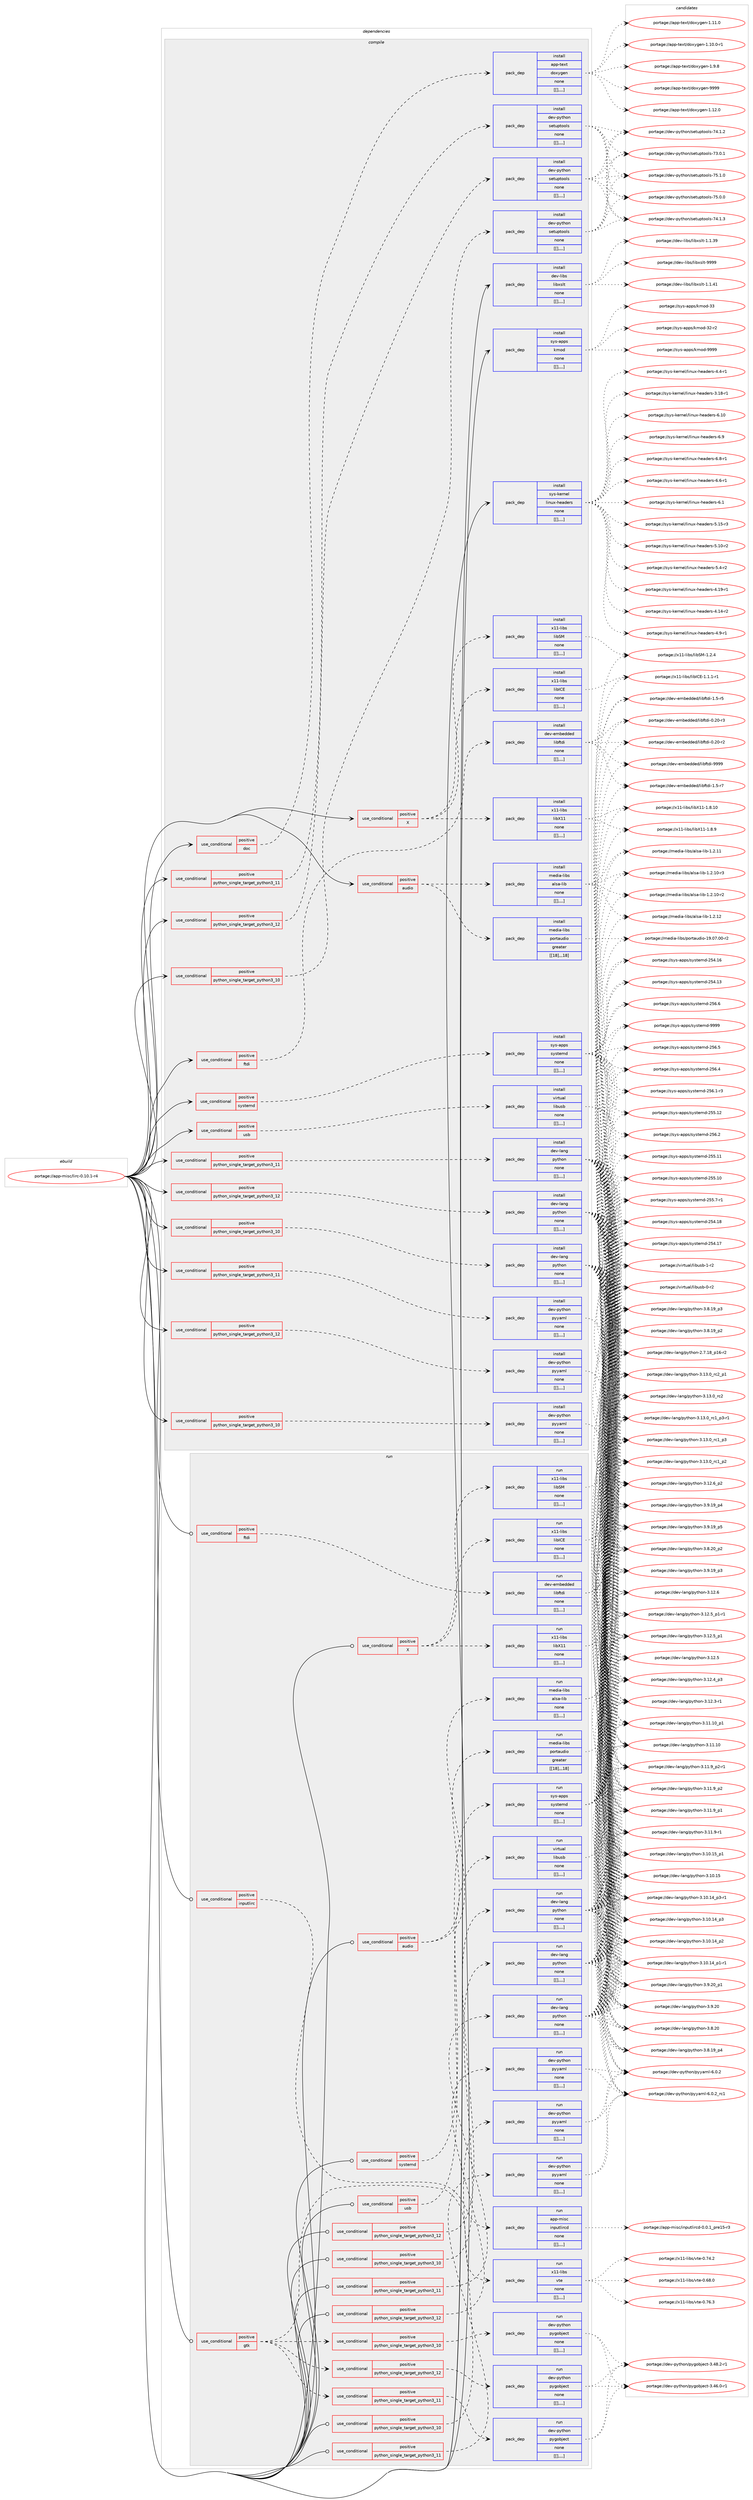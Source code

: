 digraph prolog {

# *************
# Graph options
# *************

newrank=true;
concentrate=true;
compound=true;
graph [rankdir=LR,fontname=Helvetica,fontsize=10,ranksep=1.5];#, ranksep=2.5, nodesep=0.2];
edge  [arrowhead=vee];
node  [fontname=Helvetica,fontsize=10];

# **********
# The ebuild
# **********

subgraph cluster_leftcol {
color=gray;
label=<<i>ebuild</i>>;
id [label="portage://app-misc/lirc-0.10.1-r4", color=red, width=4, href="../app-misc/lirc-0.10.1-r4.svg"];
}

# ****************
# The dependencies
# ****************

subgraph cluster_midcol {
color=gray;
label=<<i>dependencies</i>>;
subgraph cluster_compile {
fillcolor="#eeeeee";
style=filled;
label=<<i>compile</i>>;
subgraph cond12755 {
dependency43242 [label=<<TABLE BORDER="0" CELLBORDER="1" CELLSPACING="0" CELLPADDING="4"><TR><TD ROWSPAN="3" CELLPADDING="10">use_conditional</TD></TR><TR><TD>positive</TD></TR><TR><TD>X</TD></TR></TABLE>>, shape=none, color=red];
subgraph pack30088 {
dependency43243 [label=<<TABLE BORDER="0" CELLBORDER="1" CELLSPACING="0" CELLPADDING="4" WIDTH="220"><TR><TD ROWSPAN="6" CELLPADDING="30">pack_dep</TD></TR><TR><TD WIDTH="110">install</TD></TR><TR><TD>x11-libs</TD></TR><TR><TD>libICE</TD></TR><TR><TD>none</TD></TR><TR><TD>[[],,,,]</TD></TR></TABLE>>, shape=none, color=blue];
}
dependency43242:e -> dependency43243:w [weight=20,style="dashed",arrowhead="vee"];
subgraph pack30089 {
dependency43244 [label=<<TABLE BORDER="0" CELLBORDER="1" CELLSPACING="0" CELLPADDING="4" WIDTH="220"><TR><TD ROWSPAN="6" CELLPADDING="30">pack_dep</TD></TR><TR><TD WIDTH="110">install</TD></TR><TR><TD>x11-libs</TD></TR><TR><TD>libSM</TD></TR><TR><TD>none</TD></TR><TR><TD>[[],,,,]</TD></TR></TABLE>>, shape=none, color=blue];
}
dependency43242:e -> dependency43244:w [weight=20,style="dashed",arrowhead="vee"];
subgraph pack30090 {
dependency43245 [label=<<TABLE BORDER="0" CELLBORDER="1" CELLSPACING="0" CELLPADDING="4" WIDTH="220"><TR><TD ROWSPAN="6" CELLPADDING="30">pack_dep</TD></TR><TR><TD WIDTH="110">install</TD></TR><TR><TD>x11-libs</TD></TR><TR><TD>libX11</TD></TR><TR><TD>none</TD></TR><TR><TD>[[],,,,]</TD></TR></TABLE>>, shape=none, color=blue];
}
dependency43242:e -> dependency43245:w [weight=20,style="dashed",arrowhead="vee"];
}
id:e -> dependency43242:w [weight=20,style="solid",arrowhead="vee"];
subgraph cond12756 {
dependency43246 [label=<<TABLE BORDER="0" CELLBORDER="1" CELLSPACING="0" CELLPADDING="4"><TR><TD ROWSPAN="3" CELLPADDING="10">use_conditional</TD></TR><TR><TD>positive</TD></TR><TR><TD>audio</TD></TR></TABLE>>, shape=none, color=red];
subgraph pack30091 {
dependency43247 [label=<<TABLE BORDER="0" CELLBORDER="1" CELLSPACING="0" CELLPADDING="4" WIDTH="220"><TR><TD ROWSPAN="6" CELLPADDING="30">pack_dep</TD></TR><TR><TD WIDTH="110">install</TD></TR><TR><TD>media-libs</TD></TR><TR><TD>portaudio</TD></TR><TR><TD>greater</TD></TR><TR><TD>[[18],,,18]</TD></TR></TABLE>>, shape=none, color=blue];
}
dependency43246:e -> dependency43247:w [weight=20,style="dashed",arrowhead="vee"];
subgraph pack30092 {
dependency43248 [label=<<TABLE BORDER="0" CELLBORDER="1" CELLSPACING="0" CELLPADDING="4" WIDTH="220"><TR><TD ROWSPAN="6" CELLPADDING="30">pack_dep</TD></TR><TR><TD WIDTH="110">install</TD></TR><TR><TD>media-libs</TD></TR><TR><TD>alsa-lib</TD></TR><TR><TD>none</TD></TR><TR><TD>[[],,,,]</TD></TR></TABLE>>, shape=none, color=blue];
}
dependency43246:e -> dependency43248:w [weight=20,style="dashed",arrowhead="vee"];
}
id:e -> dependency43246:w [weight=20,style="solid",arrowhead="vee"];
subgraph cond12757 {
dependency43249 [label=<<TABLE BORDER="0" CELLBORDER="1" CELLSPACING="0" CELLPADDING="4"><TR><TD ROWSPAN="3" CELLPADDING="10">use_conditional</TD></TR><TR><TD>positive</TD></TR><TR><TD>doc</TD></TR></TABLE>>, shape=none, color=red];
subgraph pack30093 {
dependency43250 [label=<<TABLE BORDER="0" CELLBORDER="1" CELLSPACING="0" CELLPADDING="4" WIDTH="220"><TR><TD ROWSPAN="6" CELLPADDING="30">pack_dep</TD></TR><TR><TD WIDTH="110">install</TD></TR><TR><TD>app-text</TD></TR><TR><TD>doxygen</TD></TR><TR><TD>none</TD></TR><TR><TD>[[],,,,]</TD></TR></TABLE>>, shape=none, color=blue];
}
dependency43249:e -> dependency43250:w [weight=20,style="dashed",arrowhead="vee"];
}
id:e -> dependency43249:w [weight=20,style="solid",arrowhead="vee"];
subgraph cond12758 {
dependency43251 [label=<<TABLE BORDER="0" CELLBORDER="1" CELLSPACING="0" CELLPADDING="4"><TR><TD ROWSPAN="3" CELLPADDING="10">use_conditional</TD></TR><TR><TD>positive</TD></TR><TR><TD>ftdi</TD></TR></TABLE>>, shape=none, color=red];
subgraph pack30094 {
dependency43252 [label=<<TABLE BORDER="0" CELLBORDER="1" CELLSPACING="0" CELLPADDING="4" WIDTH="220"><TR><TD ROWSPAN="6" CELLPADDING="30">pack_dep</TD></TR><TR><TD WIDTH="110">install</TD></TR><TR><TD>dev-embedded</TD></TR><TR><TD>libftdi</TD></TR><TR><TD>none</TD></TR><TR><TD>[[],,,,]</TD></TR></TABLE>>, shape=none, color=blue];
}
dependency43251:e -> dependency43252:w [weight=20,style="dashed",arrowhead="vee"];
}
id:e -> dependency43251:w [weight=20,style="solid",arrowhead="vee"];
subgraph cond12759 {
dependency43253 [label=<<TABLE BORDER="0" CELLBORDER="1" CELLSPACING="0" CELLPADDING="4"><TR><TD ROWSPAN="3" CELLPADDING="10">use_conditional</TD></TR><TR><TD>positive</TD></TR><TR><TD>python_single_target_python3_10</TD></TR></TABLE>>, shape=none, color=red];
subgraph pack30095 {
dependency43254 [label=<<TABLE BORDER="0" CELLBORDER="1" CELLSPACING="0" CELLPADDING="4" WIDTH="220"><TR><TD ROWSPAN="6" CELLPADDING="30">pack_dep</TD></TR><TR><TD WIDTH="110">install</TD></TR><TR><TD>dev-lang</TD></TR><TR><TD>python</TD></TR><TR><TD>none</TD></TR><TR><TD>[[],,,,]</TD></TR></TABLE>>, shape=none, color=blue];
}
dependency43253:e -> dependency43254:w [weight=20,style="dashed",arrowhead="vee"];
}
id:e -> dependency43253:w [weight=20,style="solid",arrowhead="vee"];
subgraph cond12760 {
dependency43255 [label=<<TABLE BORDER="0" CELLBORDER="1" CELLSPACING="0" CELLPADDING="4"><TR><TD ROWSPAN="3" CELLPADDING="10">use_conditional</TD></TR><TR><TD>positive</TD></TR><TR><TD>python_single_target_python3_10</TD></TR></TABLE>>, shape=none, color=red];
subgraph pack30096 {
dependency43256 [label=<<TABLE BORDER="0" CELLBORDER="1" CELLSPACING="0" CELLPADDING="4" WIDTH="220"><TR><TD ROWSPAN="6" CELLPADDING="30">pack_dep</TD></TR><TR><TD WIDTH="110">install</TD></TR><TR><TD>dev-python</TD></TR><TR><TD>pyyaml</TD></TR><TR><TD>none</TD></TR><TR><TD>[[],,,,]</TD></TR></TABLE>>, shape=none, color=blue];
}
dependency43255:e -> dependency43256:w [weight=20,style="dashed",arrowhead="vee"];
}
id:e -> dependency43255:w [weight=20,style="solid",arrowhead="vee"];
subgraph cond12761 {
dependency43257 [label=<<TABLE BORDER="0" CELLBORDER="1" CELLSPACING="0" CELLPADDING="4"><TR><TD ROWSPAN="3" CELLPADDING="10">use_conditional</TD></TR><TR><TD>positive</TD></TR><TR><TD>python_single_target_python3_10</TD></TR></TABLE>>, shape=none, color=red];
subgraph pack30097 {
dependency43258 [label=<<TABLE BORDER="0" CELLBORDER="1" CELLSPACING="0" CELLPADDING="4" WIDTH="220"><TR><TD ROWSPAN="6" CELLPADDING="30">pack_dep</TD></TR><TR><TD WIDTH="110">install</TD></TR><TR><TD>dev-python</TD></TR><TR><TD>setuptools</TD></TR><TR><TD>none</TD></TR><TR><TD>[[],,,,]</TD></TR></TABLE>>, shape=none, color=blue];
}
dependency43257:e -> dependency43258:w [weight=20,style="dashed",arrowhead="vee"];
}
id:e -> dependency43257:w [weight=20,style="solid",arrowhead="vee"];
subgraph cond12762 {
dependency43259 [label=<<TABLE BORDER="0" CELLBORDER="1" CELLSPACING="0" CELLPADDING="4"><TR><TD ROWSPAN="3" CELLPADDING="10">use_conditional</TD></TR><TR><TD>positive</TD></TR><TR><TD>python_single_target_python3_11</TD></TR></TABLE>>, shape=none, color=red];
subgraph pack30098 {
dependency43260 [label=<<TABLE BORDER="0" CELLBORDER="1" CELLSPACING="0" CELLPADDING="4" WIDTH="220"><TR><TD ROWSPAN="6" CELLPADDING="30">pack_dep</TD></TR><TR><TD WIDTH="110">install</TD></TR><TR><TD>dev-lang</TD></TR><TR><TD>python</TD></TR><TR><TD>none</TD></TR><TR><TD>[[],,,,]</TD></TR></TABLE>>, shape=none, color=blue];
}
dependency43259:e -> dependency43260:w [weight=20,style="dashed",arrowhead="vee"];
}
id:e -> dependency43259:w [weight=20,style="solid",arrowhead="vee"];
subgraph cond12763 {
dependency43261 [label=<<TABLE BORDER="0" CELLBORDER="1" CELLSPACING="0" CELLPADDING="4"><TR><TD ROWSPAN="3" CELLPADDING="10">use_conditional</TD></TR><TR><TD>positive</TD></TR><TR><TD>python_single_target_python3_11</TD></TR></TABLE>>, shape=none, color=red];
subgraph pack30099 {
dependency43262 [label=<<TABLE BORDER="0" CELLBORDER="1" CELLSPACING="0" CELLPADDING="4" WIDTH="220"><TR><TD ROWSPAN="6" CELLPADDING="30">pack_dep</TD></TR><TR><TD WIDTH="110">install</TD></TR><TR><TD>dev-python</TD></TR><TR><TD>pyyaml</TD></TR><TR><TD>none</TD></TR><TR><TD>[[],,,,]</TD></TR></TABLE>>, shape=none, color=blue];
}
dependency43261:e -> dependency43262:w [weight=20,style="dashed",arrowhead="vee"];
}
id:e -> dependency43261:w [weight=20,style="solid",arrowhead="vee"];
subgraph cond12764 {
dependency43263 [label=<<TABLE BORDER="0" CELLBORDER="1" CELLSPACING="0" CELLPADDING="4"><TR><TD ROWSPAN="3" CELLPADDING="10">use_conditional</TD></TR><TR><TD>positive</TD></TR><TR><TD>python_single_target_python3_11</TD></TR></TABLE>>, shape=none, color=red];
subgraph pack30100 {
dependency43264 [label=<<TABLE BORDER="0" CELLBORDER="1" CELLSPACING="0" CELLPADDING="4" WIDTH="220"><TR><TD ROWSPAN="6" CELLPADDING="30">pack_dep</TD></TR><TR><TD WIDTH="110">install</TD></TR><TR><TD>dev-python</TD></TR><TR><TD>setuptools</TD></TR><TR><TD>none</TD></TR><TR><TD>[[],,,,]</TD></TR></TABLE>>, shape=none, color=blue];
}
dependency43263:e -> dependency43264:w [weight=20,style="dashed",arrowhead="vee"];
}
id:e -> dependency43263:w [weight=20,style="solid",arrowhead="vee"];
subgraph cond12765 {
dependency43265 [label=<<TABLE BORDER="0" CELLBORDER="1" CELLSPACING="0" CELLPADDING="4"><TR><TD ROWSPAN="3" CELLPADDING="10">use_conditional</TD></TR><TR><TD>positive</TD></TR><TR><TD>python_single_target_python3_12</TD></TR></TABLE>>, shape=none, color=red];
subgraph pack30101 {
dependency43266 [label=<<TABLE BORDER="0" CELLBORDER="1" CELLSPACING="0" CELLPADDING="4" WIDTH="220"><TR><TD ROWSPAN="6" CELLPADDING="30">pack_dep</TD></TR><TR><TD WIDTH="110">install</TD></TR><TR><TD>dev-lang</TD></TR><TR><TD>python</TD></TR><TR><TD>none</TD></TR><TR><TD>[[],,,,]</TD></TR></TABLE>>, shape=none, color=blue];
}
dependency43265:e -> dependency43266:w [weight=20,style="dashed",arrowhead="vee"];
}
id:e -> dependency43265:w [weight=20,style="solid",arrowhead="vee"];
subgraph cond12766 {
dependency43267 [label=<<TABLE BORDER="0" CELLBORDER="1" CELLSPACING="0" CELLPADDING="4"><TR><TD ROWSPAN="3" CELLPADDING="10">use_conditional</TD></TR><TR><TD>positive</TD></TR><TR><TD>python_single_target_python3_12</TD></TR></TABLE>>, shape=none, color=red];
subgraph pack30102 {
dependency43268 [label=<<TABLE BORDER="0" CELLBORDER="1" CELLSPACING="0" CELLPADDING="4" WIDTH="220"><TR><TD ROWSPAN="6" CELLPADDING="30">pack_dep</TD></TR><TR><TD WIDTH="110">install</TD></TR><TR><TD>dev-python</TD></TR><TR><TD>pyyaml</TD></TR><TR><TD>none</TD></TR><TR><TD>[[],,,,]</TD></TR></TABLE>>, shape=none, color=blue];
}
dependency43267:e -> dependency43268:w [weight=20,style="dashed",arrowhead="vee"];
}
id:e -> dependency43267:w [weight=20,style="solid",arrowhead="vee"];
subgraph cond12767 {
dependency43269 [label=<<TABLE BORDER="0" CELLBORDER="1" CELLSPACING="0" CELLPADDING="4"><TR><TD ROWSPAN="3" CELLPADDING="10">use_conditional</TD></TR><TR><TD>positive</TD></TR><TR><TD>python_single_target_python3_12</TD></TR></TABLE>>, shape=none, color=red];
subgraph pack30103 {
dependency43270 [label=<<TABLE BORDER="0" CELLBORDER="1" CELLSPACING="0" CELLPADDING="4" WIDTH="220"><TR><TD ROWSPAN="6" CELLPADDING="30">pack_dep</TD></TR><TR><TD WIDTH="110">install</TD></TR><TR><TD>dev-python</TD></TR><TR><TD>setuptools</TD></TR><TR><TD>none</TD></TR><TR><TD>[[],,,,]</TD></TR></TABLE>>, shape=none, color=blue];
}
dependency43269:e -> dependency43270:w [weight=20,style="dashed",arrowhead="vee"];
}
id:e -> dependency43269:w [weight=20,style="solid",arrowhead="vee"];
subgraph cond12768 {
dependency43271 [label=<<TABLE BORDER="0" CELLBORDER="1" CELLSPACING="0" CELLPADDING="4"><TR><TD ROWSPAN="3" CELLPADDING="10">use_conditional</TD></TR><TR><TD>positive</TD></TR><TR><TD>systemd</TD></TR></TABLE>>, shape=none, color=red];
subgraph pack30104 {
dependency43272 [label=<<TABLE BORDER="0" CELLBORDER="1" CELLSPACING="0" CELLPADDING="4" WIDTH="220"><TR><TD ROWSPAN="6" CELLPADDING="30">pack_dep</TD></TR><TR><TD WIDTH="110">install</TD></TR><TR><TD>sys-apps</TD></TR><TR><TD>systemd</TD></TR><TR><TD>none</TD></TR><TR><TD>[[],,,,]</TD></TR></TABLE>>, shape=none, color=blue];
}
dependency43271:e -> dependency43272:w [weight=20,style="dashed",arrowhead="vee"];
}
id:e -> dependency43271:w [weight=20,style="solid",arrowhead="vee"];
subgraph cond12769 {
dependency43273 [label=<<TABLE BORDER="0" CELLBORDER="1" CELLSPACING="0" CELLPADDING="4"><TR><TD ROWSPAN="3" CELLPADDING="10">use_conditional</TD></TR><TR><TD>positive</TD></TR><TR><TD>usb</TD></TR></TABLE>>, shape=none, color=red];
subgraph pack30105 {
dependency43274 [label=<<TABLE BORDER="0" CELLBORDER="1" CELLSPACING="0" CELLPADDING="4" WIDTH="220"><TR><TD ROWSPAN="6" CELLPADDING="30">pack_dep</TD></TR><TR><TD WIDTH="110">install</TD></TR><TR><TD>virtual</TD></TR><TR><TD>libusb</TD></TR><TR><TD>none</TD></TR><TR><TD>[[],,,,]</TD></TR></TABLE>>, shape=none, color=blue];
}
dependency43273:e -> dependency43274:w [weight=20,style="dashed",arrowhead="vee"];
}
id:e -> dependency43273:w [weight=20,style="solid",arrowhead="vee"];
subgraph pack30106 {
dependency43275 [label=<<TABLE BORDER="0" CELLBORDER="1" CELLSPACING="0" CELLPADDING="4" WIDTH="220"><TR><TD ROWSPAN="6" CELLPADDING="30">pack_dep</TD></TR><TR><TD WIDTH="110">install</TD></TR><TR><TD>dev-libs</TD></TR><TR><TD>libxslt</TD></TR><TR><TD>none</TD></TR><TR><TD>[[],,,,]</TD></TR></TABLE>>, shape=none, color=blue];
}
id:e -> dependency43275:w [weight=20,style="solid",arrowhead="vee"];
subgraph pack30107 {
dependency43276 [label=<<TABLE BORDER="0" CELLBORDER="1" CELLSPACING="0" CELLPADDING="4" WIDTH="220"><TR><TD ROWSPAN="6" CELLPADDING="30">pack_dep</TD></TR><TR><TD WIDTH="110">install</TD></TR><TR><TD>sys-apps</TD></TR><TR><TD>kmod</TD></TR><TR><TD>none</TD></TR><TR><TD>[[],,,,]</TD></TR></TABLE>>, shape=none, color=blue];
}
id:e -> dependency43276:w [weight=20,style="solid",arrowhead="vee"];
subgraph pack30108 {
dependency43277 [label=<<TABLE BORDER="0" CELLBORDER="1" CELLSPACING="0" CELLPADDING="4" WIDTH="220"><TR><TD ROWSPAN="6" CELLPADDING="30">pack_dep</TD></TR><TR><TD WIDTH="110">install</TD></TR><TR><TD>sys-kernel</TD></TR><TR><TD>linux-headers</TD></TR><TR><TD>none</TD></TR><TR><TD>[[],,,,]</TD></TR></TABLE>>, shape=none, color=blue];
}
id:e -> dependency43277:w [weight=20,style="solid",arrowhead="vee"];
}
subgraph cluster_compileandrun {
fillcolor="#eeeeee";
style=filled;
label=<<i>compile and run</i>>;
}
subgraph cluster_run {
fillcolor="#eeeeee";
style=filled;
label=<<i>run</i>>;
subgraph cond12770 {
dependency43278 [label=<<TABLE BORDER="0" CELLBORDER="1" CELLSPACING="0" CELLPADDING="4"><TR><TD ROWSPAN="3" CELLPADDING="10">use_conditional</TD></TR><TR><TD>positive</TD></TR><TR><TD>X</TD></TR></TABLE>>, shape=none, color=red];
subgraph pack30109 {
dependency43279 [label=<<TABLE BORDER="0" CELLBORDER="1" CELLSPACING="0" CELLPADDING="4" WIDTH="220"><TR><TD ROWSPAN="6" CELLPADDING="30">pack_dep</TD></TR><TR><TD WIDTH="110">run</TD></TR><TR><TD>x11-libs</TD></TR><TR><TD>libICE</TD></TR><TR><TD>none</TD></TR><TR><TD>[[],,,,]</TD></TR></TABLE>>, shape=none, color=blue];
}
dependency43278:e -> dependency43279:w [weight=20,style="dashed",arrowhead="vee"];
subgraph pack30110 {
dependency43280 [label=<<TABLE BORDER="0" CELLBORDER="1" CELLSPACING="0" CELLPADDING="4" WIDTH="220"><TR><TD ROWSPAN="6" CELLPADDING="30">pack_dep</TD></TR><TR><TD WIDTH="110">run</TD></TR><TR><TD>x11-libs</TD></TR><TR><TD>libSM</TD></TR><TR><TD>none</TD></TR><TR><TD>[[],,,,]</TD></TR></TABLE>>, shape=none, color=blue];
}
dependency43278:e -> dependency43280:w [weight=20,style="dashed",arrowhead="vee"];
subgraph pack30111 {
dependency43281 [label=<<TABLE BORDER="0" CELLBORDER="1" CELLSPACING="0" CELLPADDING="4" WIDTH="220"><TR><TD ROWSPAN="6" CELLPADDING="30">pack_dep</TD></TR><TR><TD WIDTH="110">run</TD></TR><TR><TD>x11-libs</TD></TR><TR><TD>libX11</TD></TR><TR><TD>none</TD></TR><TR><TD>[[],,,,]</TD></TR></TABLE>>, shape=none, color=blue];
}
dependency43278:e -> dependency43281:w [weight=20,style="dashed",arrowhead="vee"];
}
id:e -> dependency43278:w [weight=20,style="solid",arrowhead="odot"];
subgraph cond12771 {
dependency43282 [label=<<TABLE BORDER="0" CELLBORDER="1" CELLSPACING="0" CELLPADDING="4"><TR><TD ROWSPAN="3" CELLPADDING="10">use_conditional</TD></TR><TR><TD>positive</TD></TR><TR><TD>audio</TD></TR></TABLE>>, shape=none, color=red];
subgraph pack30112 {
dependency43283 [label=<<TABLE BORDER="0" CELLBORDER="1" CELLSPACING="0" CELLPADDING="4" WIDTH="220"><TR><TD ROWSPAN="6" CELLPADDING="30">pack_dep</TD></TR><TR><TD WIDTH="110">run</TD></TR><TR><TD>media-libs</TD></TR><TR><TD>portaudio</TD></TR><TR><TD>greater</TD></TR><TR><TD>[[18],,,18]</TD></TR></TABLE>>, shape=none, color=blue];
}
dependency43282:e -> dependency43283:w [weight=20,style="dashed",arrowhead="vee"];
subgraph pack30113 {
dependency43284 [label=<<TABLE BORDER="0" CELLBORDER="1" CELLSPACING="0" CELLPADDING="4" WIDTH="220"><TR><TD ROWSPAN="6" CELLPADDING="30">pack_dep</TD></TR><TR><TD WIDTH="110">run</TD></TR><TR><TD>media-libs</TD></TR><TR><TD>alsa-lib</TD></TR><TR><TD>none</TD></TR><TR><TD>[[],,,,]</TD></TR></TABLE>>, shape=none, color=blue];
}
dependency43282:e -> dependency43284:w [weight=20,style="dashed",arrowhead="vee"];
}
id:e -> dependency43282:w [weight=20,style="solid",arrowhead="odot"];
subgraph cond12772 {
dependency43285 [label=<<TABLE BORDER="0" CELLBORDER="1" CELLSPACING="0" CELLPADDING="4"><TR><TD ROWSPAN="3" CELLPADDING="10">use_conditional</TD></TR><TR><TD>positive</TD></TR><TR><TD>ftdi</TD></TR></TABLE>>, shape=none, color=red];
subgraph pack30114 {
dependency43286 [label=<<TABLE BORDER="0" CELLBORDER="1" CELLSPACING="0" CELLPADDING="4" WIDTH="220"><TR><TD ROWSPAN="6" CELLPADDING="30">pack_dep</TD></TR><TR><TD WIDTH="110">run</TD></TR><TR><TD>dev-embedded</TD></TR><TR><TD>libftdi</TD></TR><TR><TD>none</TD></TR><TR><TD>[[],,,,]</TD></TR></TABLE>>, shape=none, color=blue];
}
dependency43285:e -> dependency43286:w [weight=20,style="dashed",arrowhead="vee"];
}
id:e -> dependency43285:w [weight=20,style="solid",arrowhead="odot"];
subgraph cond12773 {
dependency43287 [label=<<TABLE BORDER="0" CELLBORDER="1" CELLSPACING="0" CELLPADDING="4"><TR><TD ROWSPAN="3" CELLPADDING="10">use_conditional</TD></TR><TR><TD>positive</TD></TR><TR><TD>gtk</TD></TR></TABLE>>, shape=none, color=red];
subgraph pack30115 {
dependency43288 [label=<<TABLE BORDER="0" CELLBORDER="1" CELLSPACING="0" CELLPADDING="4" WIDTH="220"><TR><TD ROWSPAN="6" CELLPADDING="30">pack_dep</TD></TR><TR><TD WIDTH="110">run</TD></TR><TR><TD>x11-libs</TD></TR><TR><TD>vte</TD></TR><TR><TD>none</TD></TR><TR><TD>[[],,,,]</TD></TR></TABLE>>, shape=none, color=blue];
}
dependency43287:e -> dependency43288:w [weight=20,style="dashed",arrowhead="vee"];
subgraph cond12774 {
dependency43289 [label=<<TABLE BORDER="0" CELLBORDER="1" CELLSPACING="0" CELLPADDING="4"><TR><TD ROWSPAN="3" CELLPADDING="10">use_conditional</TD></TR><TR><TD>positive</TD></TR><TR><TD>python_single_target_python3_10</TD></TR></TABLE>>, shape=none, color=red];
subgraph pack30116 {
dependency43290 [label=<<TABLE BORDER="0" CELLBORDER="1" CELLSPACING="0" CELLPADDING="4" WIDTH="220"><TR><TD ROWSPAN="6" CELLPADDING="30">pack_dep</TD></TR><TR><TD WIDTH="110">run</TD></TR><TR><TD>dev-python</TD></TR><TR><TD>pygobject</TD></TR><TR><TD>none</TD></TR><TR><TD>[[],,,,]</TD></TR></TABLE>>, shape=none, color=blue];
}
dependency43289:e -> dependency43290:w [weight=20,style="dashed",arrowhead="vee"];
}
dependency43287:e -> dependency43289:w [weight=20,style="dashed",arrowhead="vee"];
subgraph cond12775 {
dependency43291 [label=<<TABLE BORDER="0" CELLBORDER="1" CELLSPACING="0" CELLPADDING="4"><TR><TD ROWSPAN="3" CELLPADDING="10">use_conditional</TD></TR><TR><TD>positive</TD></TR><TR><TD>python_single_target_python3_11</TD></TR></TABLE>>, shape=none, color=red];
subgraph pack30117 {
dependency43292 [label=<<TABLE BORDER="0" CELLBORDER="1" CELLSPACING="0" CELLPADDING="4" WIDTH="220"><TR><TD ROWSPAN="6" CELLPADDING="30">pack_dep</TD></TR><TR><TD WIDTH="110">run</TD></TR><TR><TD>dev-python</TD></TR><TR><TD>pygobject</TD></TR><TR><TD>none</TD></TR><TR><TD>[[],,,,]</TD></TR></TABLE>>, shape=none, color=blue];
}
dependency43291:e -> dependency43292:w [weight=20,style="dashed",arrowhead="vee"];
}
dependency43287:e -> dependency43291:w [weight=20,style="dashed",arrowhead="vee"];
subgraph cond12776 {
dependency43293 [label=<<TABLE BORDER="0" CELLBORDER="1" CELLSPACING="0" CELLPADDING="4"><TR><TD ROWSPAN="3" CELLPADDING="10">use_conditional</TD></TR><TR><TD>positive</TD></TR><TR><TD>python_single_target_python3_12</TD></TR></TABLE>>, shape=none, color=red];
subgraph pack30118 {
dependency43294 [label=<<TABLE BORDER="0" CELLBORDER="1" CELLSPACING="0" CELLPADDING="4" WIDTH="220"><TR><TD ROWSPAN="6" CELLPADDING="30">pack_dep</TD></TR><TR><TD WIDTH="110">run</TD></TR><TR><TD>dev-python</TD></TR><TR><TD>pygobject</TD></TR><TR><TD>none</TD></TR><TR><TD>[[],,,,]</TD></TR></TABLE>>, shape=none, color=blue];
}
dependency43293:e -> dependency43294:w [weight=20,style="dashed",arrowhead="vee"];
}
dependency43287:e -> dependency43293:w [weight=20,style="dashed",arrowhead="vee"];
}
id:e -> dependency43287:w [weight=20,style="solid",arrowhead="odot"];
subgraph cond12777 {
dependency43295 [label=<<TABLE BORDER="0" CELLBORDER="1" CELLSPACING="0" CELLPADDING="4"><TR><TD ROWSPAN="3" CELLPADDING="10">use_conditional</TD></TR><TR><TD>positive</TD></TR><TR><TD>inputlirc</TD></TR></TABLE>>, shape=none, color=red];
subgraph pack30119 {
dependency43296 [label=<<TABLE BORDER="0" CELLBORDER="1" CELLSPACING="0" CELLPADDING="4" WIDTH="220"><TR><TD ROWSPAN="6" CELLPADDING="30">pack_dep</TD></TR><TR><TD WIDTH="110">run</TD></TR><TR><TD>app-misc</TD></TR><TR><TD>inputlircd</TD></TR><TR><TD>none</TD></TR><TR><TD>[[],,,,]</TD></TR></TABLE>>, shape=none, color=blue];
}
dependency43295:e -> dependency43296:w [weight=20,style="dashed",arrowhead="vee"];
}
id:e -> dependency43295:w [weight=20,style="solid",arrowhead="odot"];
subgraph cond12778 {
dependency43297 [label=<<TABLE BORDER="0" CELLBORDER="1" CELLSPACING="0" CELLPADDING="4"><TR><TD ROWSPAN="3" CELLPADDING="10">use_conditional</TD></TR><TR><TD>positive</TD></TR><TR><TD>python_single_target_python3_10</TD></TR></TABLE>>, shape=none, color=red];
subgraph pack30120 {
dependency43298 [label=<<TABLE BORDER="0" CELLBORDER="1" CELLSPACING="0" CELLPADDING="4" WIDTH="220"><TR><TD ROWSPAN="6" CELLPADDING="30">pack_dep</TD></TR><TR><TD WIDTH="110">run</TD></TR><TR><TD>dev-lang</TD></TR><TR><TD>python</TD></TR><TR><TD>none</TD></TR><TR><TD>[[],,,,]</TD></TR></TABLE>>, shape=none, color=blue];
}
dependency43297:e -> dependency43298:w [weight=20,style="dashed",arrowhead="vee"];
}
id:e -> dependency43297:w [weight=20,style="solid",arrowhead="odot"];
subgraph cond12779 {
dependency43299 [label=<<TABLE BORDER="0" CELLBORDER="1" CELLSPACING="0" CELLPADDING="4"><TR><TD ROWSPAN="3" CELLPADDING="10">use_conditional</TD></TR><TR><TD>positive</TD></TR><TR><TD>python_single_target_python3_10</TD></TR></TABLE>>, shape=none, color=red];
subgraph pack30121 {
dependency43300 [label=<<TABLE BORDER="0" CELLBORDER="1" CELLSPACING="0" CELLPADDING="4" WIDTH="220"><TR><TD ROWSPAN="6" CELLPADDING="30">pack_dep</TD></TR><TR><TD WIDTH="110">run</TD></TR><TR><TD>dev-python</TD></TR><TR><TD>pyyaml</TD></TR><TR><TD>none</TD></TR><TR><TD>[[],,,,]</TD></TR></TABLE>>, shape=none, color=blue];
}
dependency43299:e -> dependency43300:w [weight=20,style="dashed",arrowhead="vee"];
}
id:e -> dependency43299:w [weight=20,style="solid",arrowhead="odot"];
subgraph cond12780 {
dependency43301 [label=<<TABLE BORDER="0" CELLBORDER="1" CELLSPACING="0" CELLPADDING="4"><TR><TD ROWSPAN="3" CELLPADDING="10">use_conditional</TD></TR><TR><TD>positive</TD></TR><TR><TD>python_single_target_python3_11</TD></TR></TABLE>>, shape=none, color=red];
subgraph pack30122 {
dependency43302 [label=<<TABLE BORDER="0" CELLBORDER="1" CELLSPACING="0" CELLPADDING="4" WIDTH="220"><TR><TD ROWSPAN="6" CELLPADDING="30">pack_dep</TD></TR><TR><TD WIDTH="110">run</TD></TR><TR><TD>dev-lang</TD></TR><TR><TD>python</TD></TR><TR><TD>none</TD></TR><TR><TD>[[],,,,]</TD></TR></TABLE>>, shape=none, color=blue];
}
dependency43301:e -> dependency43302:w [weight=20,style="dashed",arrowhead="vee"];
}
id:e -> dependency43301:w [weight=20,style="solid",arrowhead="odot"];
subgraph cond12781 {
dependency43303 [label=<<TABLE BORDER="0" CELLBORDER="1" CELLSPACING="0" CELLPADDING="4"><TR><TD ROWSPAN="3" CELLPADDING="10">use_conditional</TD></TR><TR><TD>positive</TD></TR><TR><TD>python_single_target_python3_11</TD></TR></TABLE>>, shape=none, color=red];
subgraph pack30123 {
dependency43304 [label=<<TABLE BORDER="0" CELLBORDER="1" CELLSPACING="0" CELLPADDING="4" WIDTH="220"><TR><TD ROWSPAN="6" CELLPADDING="30">pack_dep</TD></TR><TR><TD WIDTH="110">run</TD></TR><TR><TD>dev-python</TD></TR><TR><TD>pyyaml</TD></TR><TR><TD>none</TD></TR><TR><TD>[[],,,,]</TD></TR></TABLE>>, shape=none, color=blue];
}
dependency43303:e -> dependency43304:w [weight=20,style="dashed",arrowhead="vee"];
}
id:e -> dependency43303:w [weight=20,style="solid",arrowhead="odot"];
subgraph cond12782 {
dependency43305 [label=<<TABLE BORDER="0" CELLBORDER="1" CELLSPACING="0" CELLPADDING="4"><TR><TD ROWSPAN="3" CELLPADDING="10">use_conditional</TD></TR><TR><TD>positive</TD></TR><TR><TD>python_single_target_python3_12</TD></TR></TABLE>>, shape=none, color=red];
subgraph pack30124 {
dependency43306 [label=<<TABLE BORDER="0" CELLBORDER="1" CELLSPACING="0" CELLPADDING="4" WIDTH="220"><TR><TD ROWSPAN="6" CELLPADDING="30">pack_dep</TD></TR><TR><TD WIDTH="110">run</TD></TR><TR><TD>dev-lang</TD></TR><TR><TD>python</TD></TR><TR><TD>none</TD></TR><TR><TD>[[],,,,]</TD></TR></TABLE>>, shape=none, color=blue];
}
dependency43305:e -> dependency43306:w [weight=20,style="dashed",arrowhead="vee"];
}
id:e -> dependency43305:w [weight=20,style="solid",arrowhead="odot"];
subgraph cond12783 {
dependency43307 [label=<<TABLE BORDER="0" CELLBORDER="1" CELLSPACING="0" CELLPADDING="4"><TR><TD ROWSPAN="3" CELLPADDING="10">use_conditional</TD></TR><TR><TD>positive</TD></TR><TR><TD>python_single_target_python3_12</TD></TR></TABLE>>, shape=none, color=red];
subgraph pack30125 {
dependency43308 [label=<<TABLE BORDER="0" CELLBORDER="1" CELLSPACING="0" CELLPADDING="4" WIDTH="220"><TR><TD ROWSPAN="6" CELLPADDING="30">pack_dep</TD></TR><TR><TD WIDTH="110">run</TD></TR><TR><TD>dev-python</TD></TR><TR><TD>pyyaml</TD></TR><TR><TD>none</TD></TR><TR><TD>[[],,,,]</TD></TR></TABLE>>, shape=none, color=blue];
}
dependency43307:e -> dependency43308:w [weight=20,style="dashed",arrowhead="vee"];
}
id:e -> dependency43307:w [weight=20,style="solid",arrowhead="odot"];
subgraph cond12784 {
dependency43309 [label=<<TABLE BORDER="0" CELLBORDER="1" CELLSPACING="0" CELLPADDING="4"><TR><TD ROWSPAN="3" CELLPADDING="10">use_conditional</TD></TR><TR><TD>positive</TD></TR><TR><TD>systemd</TD></TR></TABLE>>, shape=none, color=red];
subgraph pack30126 {
dependency43310 [label=<<TABLE BORDER="0" CELLBORDER="1" CELLSPACING="0" CELLPADDING="4" WIDTH="220"><TR><TD ROWSPAN="6" CELLPADDING="30">pack_dep</TD></TR><TR><TD WIDTH="110">run</TD></TR><TR><TD>sys-apps</TD></TR><TR><TD>systemd</TD></TR><TR><TD>none</TD></TR><TR><TD>[[],,,,]</TD></TR></TABLE>>, shape=none, color=blue];
}
dependency43309:e -> dependency43310:w [weight=20,style="dashed",arrowhead="vee"];
}
id:e -> dependency43309:w [weight=20,style="solid",arrowhead="odot"];
subgraph cond12785 {
dependency43311 [label=<<TABLE BORDER="0" CELLBORDER="1" CELLSPACING="0" CELLPADDING="4"><TR><TD ROWSPAN="3" CELLPADDING="10">use_conditional</TD></TR><TR><TD>positive</TD></TR><TR><TD>usb</TD></TR></TABLE>>, shape=none, color=red];
subgraph pack30127 {
dependency43312 [label=<<TABLE BORDER="0" CELLBORDER="1" CELLSPACING="0" CELLPADDING="4" WIDTH="220"><TR><TD ROWSPAN="6" CELLPADDING="30">pack_dep</TD></TR><TR><TD WIDTH="110">run</TD></TR><TR><TD>virtual</TD></TR><TR><TD>libusb</TD></TR><TR><TD>none</TD></TR><TR><TD>[[],,,,]</TD></TR></TABLE>>, shape=none, color=blue];
}
dependency43311:e -> dependency43312:w [weight=20,style="dashed",arrowhead="vee"];
}
id:e -> dependency43311:w [weight=20,style="solid",arrowhead="odot"];
}
}

# **************
# The candidates
# **************

subgraph cluster_choices {
rank=same;
color=gray;
label=<<i>candidates</i>>;

subgraph choice30088 {
color=black;
nodesep=1;
choice1204949451081059811547108105987367694549464946494511449 [label="portage://x11-libs/libICE-1.1.1-r1", color=red, width=4,href="../x11-libs/libICE-1.1.1-r1.svg"];
dependency43243:e -> choice1204949451081059811547108105987367694549464946494511449:w [style=dotted,weight="100"];
}
subgraph choice30089 {
color=black;
nodesep=1;
choice1204949451081059811547108105988377454946504652 [label="portage://x11-libs/libSM-1.2.4", color=red, width=4,href="../x11-libs/libSM-1.2.4.svg"];
dependency43244:e -> choice1204949451081059811547108105988377454946504652:w [style=dotted,weight="100"];
}
subgraph choice30090 {
color=black;
nodesep=1;
choice12049494510810598115471081059888494945494656464948 [label="portage://x11-libs/libX11-1.8.10", color=red, width=4,href="../x11-libs/libX11-1.8.10.svg"];
choice120494945108105981154710810598884949454946564657 [label="portage://x11-libs/libX11-1.8.9", color=red, width=4,href="../x11-libs/libX11-1.8.9.svg"];
dependency43245:e -> choice12049494510810598115471081059888494945494656464948:w [style=dotted,weight="100"];
dependency43245:e -> choice120494945108105981154710810598884949454946564657:w [style=dotted,weight="100"];
}
subgraph choice30091 {
color=black;
nodesep=1;
choice10910110010597451081059811547112111114116971171001051114549574648554648484511450 [label="portage://media-libs/portaudio-19.07.00-r2", color=red, width=4,href="../media-libs/portaudio-19.07.00-r2.svg"];
dependency43247:e -> choice10910110010597451081059811547112111114116971171001051114549574648554648484511450:w [style=dotted,weight="100"];
}
subgraph choice30092 {
color=black;
nodesep=1;
choice109101100105974510810598115479710811597451081059845494650464950 [label="portage://media-libs/alsa-lib-1.2.12", color=red, width=4,href="../media-libs/alsa-lib-1.2.12.svg"];
choice109101100105974510810598115479710811597451081059845494650464949 [label="portage://media-libs/alsa-lib-1.2.11", color=red, width=4,href="../media-libs/alsa-lib-1.2.11.svg"];
choice1091011001059745108105981154797108115974510810598454946504649484511451 [label="portage://media-libs/alsa-lib-1.2.10-r3", color=red, width=4,href="../media-libs/alsa-lib-1.2.10-r3.svg"];
choice1091011001059745108105981154797108115974510810598454946504649484511450 [label="portage://media-libs/alsa-lib-1.2.10-r2", color=red, width=4,href="../media-libs/alsa-lib-1.2.10-r2.svg"];
dependency43248:e -> choice109101100105974510810598115479710811597451081059845494650464950:w [style=dotted,weight="100"];
dependency43248:e -> choice109101100105974510810598115479710811597451081059845494650464949:w [style=dotted,weight="100"];
dependency43248:e -> choice1091011001059745108105981154797108115974510810598454946504649484511451:w [style=dotted,weight="100"];
dependency43248:e -> choice1091011001059745108105981154797108115974510810598454946504649484511450:w [style=dotted,weight="100"];
}
subgraph choice30093 {
color=black;
nodesep=1;
choice9711211245116101120116471001111201211031011104557575757 [label="portage://app-text/doxygen-9999", color=red, width=4,href="../app-text/doxygen-9999.svg"];
choice97112112451161011201164710011112012110310111045494649504648 [label="portage://app-text/doxygen-1.12.0", color=red, width=4,href="../app-text/doxygen-1.12.0.svg"];
choice97112112451161011201164710011112012110310111045494649494648 [label="portage://app-text/doxygen-1.11.0", color=red, width=4,href="../app-text/doxygen-1.11.0.svg"];
choice971121124511610112011647100111120121103101110454946494846484511449 [label="portage://app-text/doxygen-1.10.0-r1", color=red, width=4,href="../app-text/doxygen-1.10.0-r1.svg"];
choice971121124511610112011647100111120121103101110454946574656 [label="portage://app-text/doxygen-1.9.8", color=red, width=4,href="../app-text/doxygen-1.9.8.svg"];
dependency43250:e -> choice9711211245116101120116471001111201211031011104557575757:w [style=dotted,weight="100"];
dependency43250:e -> choice97112112451161011201164710011112012110310111045494649504648:w [style=dotted,weight="100"];
dependency43250:e -> choice97112112451161011201164710011112012110310111045494649494648:w [style=dotted,weight="100"];
dependency43250:e -> choice971121124511610112011647100111120121103101110454946494846484511449:w [style=dotted,weight="100"];
dependency43250:e -> choice971121124511610112011647100111120121103101110454946574656:w [style=dotted,weight="100"];
}
subgraph choice30094 {
color=black;
nodesep=1;
choice100101118451011099810110010010110047108105981021161001054557575757 [label="portage://dev-embedded/libftdi-9999", color=red, width=4,href="../dev-embedded/libftdi-9999.svg"];
choice10010111845101109981011001001011004710810598102116100105454946534511455 [label="portage://dev-embedded/libftdi-1.5-r7", color=red, width=4,href="../dev-embedded/libftdi-1.5-r7.svg"];
choice10010111845101109981011001001011004710810598102116100105454946534511453 [label="portage://dev-embedded/libftdi-1.5-r5", color=red, width=4,href="../dev-embedded/libftdi-1.5-r5.svg"];
choice1001011184510110998101100100101100471081059810211610010545484650484511451 [label="portage://dev-embedded/libftdi-0.20-r3", color=red, width=4,href="../dev-embedded/libftdi-0.20-r3.svg"];
choice1001011184510110998101100100101100471081059810211610010545484650484511450 [label="portage://dev-embedded/libftdi-0.20-r2", color=red, width=4,href="../dev-embedded/libftdi-0.20-r2.svg"];
dependency43252:e -> choice100101118451011099810110010010110047108105981021161001054557575757:w [style=dotted,weight="100"];
dependency43252:e -> choice10010111845101109981011001001011004710810598102116100105454946534511455:w [style=dotted,weight="100"];
dependency43252:e -> choice10010111845101109981011001001011004710810598102116100105454946534511453:w [style=dotted,weight="100"];
dependency43252:e -> choice1001011184510110998101100100101100471081059810211610010545484650484511451:w [style=dotted,weight="100"];
dependency43252:e -> choice1001011184510110998101100100101100471081059810211610010545484650484511450:w [style=dotted,weight="100"];
}
subgraph choice30095 {
color=black;
nodesep=1;
choice100101118451089711010347112121116104111110455146495146489511499509511249 [label="portage://dev-lang/python-3.13.0_rc2_p1", color=red, width=4,href="../dev-lang/python-3.13.0_rc2_p1.svg"];
choice10010111845108971101034711212111610411111045514649514648951149950 [label="portage://dev-lang/python-3.13.0_rc2", color=red, width=4,href="../dev-lang/python-3.13.0_rc2.svg"];
choice1001011184510897110103471121211161041111104551464951464895114994995112514511449 [label="portage://dev-lang/python-3.13.0_rc1_p3-r1", color=red, width=4,href="../dev-lang/python-3.13.0_rc1_p3-r1.svg"];
choice100101118451089711010347112121116104111110455146495146489511499499511251 [label="portage://dev-lang/python-3.13.0_rc1_p3", color=red, width=4,href="../dev-lang/python-3.13.0_rc1_p3.svg"];
choice100101118451089711010347112121116104111110455146495146489511499499511250 [label="portage://dev-lang/python-3.13.0_rc1_p2", color=red, width=4,href="../dev-lang/python-3.13.0_rc1_p2.svg"];
choice100101118451089711010347112121116104111110455146495046549511250 [label="portage://dev-lang/python-3.12.6_p2", color=red, width=4,href="../dev-lang/python-3.12.6_p2.svg"];
choice10010111845108971101034711212111610411111045514649504654 [label="portage://dev-lang/python-3.12.6", color=red, width=4,href="../dev-lang/python-3.12.6.svg"];
choice1001011184510897110103471121211161041111104551464950465395112494511449 [label="portage://dev-lang/python-3.12.5_p1-r1", color=red, width=4,href="../dev-lang/python-3.12.5_p1-r1.svg"];
choice100101118451089711010347112121116104111110455146495046539511249 [label="portage://dev-lang/python-3.12.5_p1", color=red, width=4,href="../dev-lang/python-3.12.5_p1.svg"];
choice10010111845108971101034711212111610411111045514649504653 [label="portage://dev-lang/python-3.12.5", color=red, width=4,href="../dev-lang/python-3.12.5.svg"];
choice100101118451089711010347112121116104111110455146495046529511251 [label="portage://dev-lang/python-3.12.4_p3", color=red, width=4,href="../dev-lang/python-3.12.4_p3.svg"];
choice100101118451089711010347112121116104111110455146495046514511449 [label="portage://dev-lang/python-3.12.3-r1", color=red, width=4,href="../dev-lang/python-3.12.3-r1.svg"];
choice10010111845108971101034711212111610411111045514649494649489511249 [label="portage://dev-lang/python-3.11.10_p1", color=red, width=4,href="../dev-lang/python-3.11.10_p1.svg"];
choice1001011184510897110103471121211161041111104551464949464948 [label="portage://dev-lang/python-3.11.10", color=red, width=4,href="../dev-lang/python-3.11.10.svg"];
choice1001011184510897110103471121211161041111104551464949465795112504511449 [label="portage://dev-lang/python-3.11.9_p2-r1", color=red, width=4,href="../dev-lang/python-3.11.9_p2-r1.svg"];
choice100101118451089711010347112121116104111110455146494946579511250 [label="portage://dev-lang/python-3.11.9_p2", color=red, width=4,href="../dev-lang/python-3.11.9_p2.svg"];
choice100101118451089711010347112121116104111110455146494946579511249 [label="portage://dev-lang/python-3.11.9_p1", color=red, width=4,href="../dev-lang/python-3.11.9_p1.svg"];
choice100101118451089711010347112121116104111110455146494946574511449 [label="portage://dev-lang/python-3.11.9-r1", color=red, width=4,href="../dev-lang/python-3.11.9-r1.svg"];
choice10010111845108971101034711212111610411111045514649484649539511249 [label="portage://dev-lang/python-3.10.15_p1", color=red, width=4,href="../dev-lang/python-3.10.15_p1.svg"];
choice1001011184510897110103471121211161041111104551464948464953 [label="portage://dev-lang/python-3.10.15", color=red, width=4,href="../dev-lang/python-3.10.15.svg"];
choice100101118451089711010347112121116104111110455146494846495295112514511449 [label="portage://dev-lang/python-3.10.14_p3-r1", color=red, width=4,href="../dev-lang/python-3.10.14_p3-r1.svg"];
choice10010111845108971101034711212111610411111045514649484649529511251 [label="portage://dev-lang/python-3.10.14_p3", color=red, width=4,href="../dev-lang/python-3.10.14_p3.svg"];
choice10010111845108971101034711212111610411111045514649484649529511250 [label="portage://dev-lang/python-3.10.14_p2", color=red, width=4,href="../dev-lang/python-3.10.14_p2.svg"];
choice100101118451089711010347112121116104111110455146494846495295112494511449 [label="portage://dev-lang/python-3.10.14_p1-r1", color=red, width=4,href="../dev-lang/python-3.10.14_p1-r1.svg"];
choice100101118451089711010347112121116104111110455146574650489511249 [label="portage://dev-lang/python-3.9.20_p1", color=red, width=4,href="../dev-lang/python-3.9.20_p1.svg"];
choice10010111845108971101034711212111610411111045514657465048 [label="portage://dev-lang/python-3.9.20", color=red, width=4,href="../dev-lang/python-3.9.20.svg"];
choice100101118451089711010347112121116104111110455146574649579511253 [label="portage://dev-lang/python-3.9.19_p5", color=red, width=4,href="../dev-lang/python-3.9.19_p5.svg"];
choice100101118451089711010347112121116104111110455146574649579511252 [label="portage://dev-lang/python-3.9.19_p4", color=red, width=4,href="../dev-lang/python-3.9.19_p4.svg"];
choice100101118451089711010347112121116104111110455146574649579511251 [label="portage://dev-lang/python-3.9.19_p3", color=red, width=4,href="../dev-lang/python-3.9.19_p3.svg"];
choice100101118451089711010347112121116104111110455146564650489511250 [label="portage://dev-lang/python-3.8.20_p2", color=red, width=4,href="../dev-lang/python-3.8.20_p2.svg"];
choice10010111845108971101034711212111610411111045514656465048 [label="portage://dev-lang/python-3.8.20", color=red, width=4,href="../dev-lang/python-3.8.20.svg"];
choice100101118451089711010347112121116104111110455146564649579511252 [label="portage://dev-lang/python-3.8.19_p4", color=red, width=4,href="../dev-lang/python-3.8.19_p4.svg"];
choice100101118451089711010347112121116104111110455146564649579511251 [label="portage://dev-lang/python-3.8.19_p3", color=red, width=4,href="../dev-lang/python-3.8.19_p3.svg"];
choice100101118451089711010347112121116104111110455146564649579511250 [label="portage://dev-lang/python-3.8.19_p2", color=red, width=4,href="../dev-lang/python-3.8.19_p2.svg"];
choice100101118451089711010347112121116104111110455046554649569511249544511450 [label="portage://dev-lang/python-2.7.18_p16-r2", color=red, width=4,href="../dev-lang/python-2.7.18_p16-r2.svg"];
dependency43254:e -> choice100101118451089711010347112121116104111110455146495146489511499509511249:w [style=dotted,weight="100"];
dependency43254:e -> choice10010111845108971101034711212111610411111045514649514648951149950:w [style=dotted,weight="100"];
dependency43254:e -> choice1001011184510897110103471121211161041111104551464951464895114994995112514511449:w [style=dotted,weight="100"];
dependency43254:e -> choice100101118451089711010347112121116104111110455146495146489511499499511251:w [style=dotted,weight="100"];
dependency43254:e -> choice100101118451089711010347112121116104111110455146495146489511499499511250:w [style=dotted,weight="100"];
dependency43254:e -> choice100101118451089711010347112121116104111110455146495046549511250:w [style=dotted,weight="100"];
dependency43254:e -> choice10010111845108971101034711212111610411111045514649504654:w [style=dotted,weight="100"];
dependency43254:e -> choice1001011184510897110103471121211161041111104551464950465395112494511449:w [style=dotted,weight="100"];
dependency43254:e -> choice100101118451089711010347112121116104111110455146495046539511249:w [style=dotted,weight="100"];
dependency43254:e -> choice10010111845108971101034711212111610411111045514649504653:w [style=dotted,weight="100"];
dependency43254:e -> choice100101118451089711010347112121116104111110455146495046529511251:w [style=dotted,weight="100"];
dependency43254:e -> choice100101118451089711010347112121116104111110455146495046514511449:w [style=dotted,weight="100"];
dependency43254:e -> choice10010111845108971101034711212111610411111045514649494649489511249:w [style=dotted,weight="100"];
dependency43254:e -> choice1001011184510897110103471121211161041111104551464949464948:w [style=dotted,weight="100"];
dependency43254:e -> choice1001011184510897110103471121211161041111104551464949465795112504511449:w [style=dotted,weight="100"];
dependency43254:e -> choice100101118451089711010347112121116104111110455146494946579511250:w [style=dotted,weight="100"];
dependency43254:e -> choice100101118451089711010347112121116104111110455146494946579511249:w [style=dotted,weight="100"];
dependency43254:e -> choice100101118451089711010347112121116104111110455146494946574511449:w [style=dotted,weight="100"];
dependency43254:e -> choice10010111845108971101034711212111610411111045514649484649539511249:w [style=dotted,weight="100"];
dependency43254:e -> choice1001011184510897110103471121211161041111104551464948464953:w [style=dotted,weight="100"];
dependency43254:e -> choice100101118451089711010347112121116104111110455146494846495295112514511449:w [style=dotted,weight="100"];
dependency43254:e -> choice10010111845108971101034711212111610411111045514649484649529511251:w [style=dotted,weight="100"];
dependency43254:e -> choice10010111845108971101034711212111610411111045514649484649529511250:w [style=dotted,weight="100"];
dependency43254:e -> choice100101118451089711010347112121116104111110455146494846495295112494511449:w [style=dotted,weight="100"];
dependency43254:e -> choice100101118451089711010347112121116104111110455146574650489511249:w [style=dotted,weight="100"];
dependency43254:e -> choice10010111845108971101034711212111610411111045514657465048:w [style=dotted,weight="100"];
dependency43254:e -> choice100101118451089711010347112121116104111110455146574649579511253:w [style=dotted,weight="100"];
dependency43254:e -> choice100101118451089711010347112121116104111110455146574649579511252:w [style=dotted,weight="100"];
dependency43254:e -> choice100101118451089711010347112121116104111110455146574649579511251:w [style=dotted,weight="100"];
dependency43254:e -> choice100101118451089711010347112121116104111110455146564650489511250:w [style=dotted,weight="100"];
dependency43254:e -> choice10010111845108971101034711212111610411111045514656465048:w [style=dotted,weight="100"];
dependency43254:e -> choice100101118451089711010347112121116104111110455146564649579511252:w [style=dotted,weight="100"];
dependency43254:e -> choice100101118451089711010347112121116104111110455146564649579511251:w [style=dotted,weight="100"];
dependency43254:e -> choice100101118451089711010347112121116104111110455146564649579511250:w [style=dotted,weight="100"];
dependency43254:e -> choice100101118451089711010347112121116104111110455046554649569511249544511450:w [style=dotted,weight="100"];
}
subgraph choice30096 {
color=black;
nodesep=1;
choice100101118451121211161041111104711212112197109108455446484650951149949 [label="portage://dev-python/pyyaml-6.0.2_rc1", color=red, width=4,href="../dev-python/pyyaml-6.0.2_rc1.svg"];
choice100101118451121211161041111104711212112197109108455446484650 [label="portage://dev-python/pyyaml-6.0.2", color=red, width=4,href="../dev-python/pyyaml-6.0.2.svg"];
dependency43256:e -> choice100101118451121211161041111104711212112197109108455446484650951149949:w [style=dotted,weight="100"];
dependency43256:e -> choice100101118451121211161041111104711212112197109108455446484650:w [style=dotted,weight="100"];
}
subgraph choice30097 {
color=black;
nodesep=1;
choice100101118451121211161041111104711510111611711211611111110811545555346494648 [label="portage://dev-python/setuptools-75.1.0", color=red, width=4,href="../dev-python/setuptools-75.1.0.svg"];
choice100101118451121211161041111104711510111611711211611111110811545555346484648 [label="portage://dev-python/setuptools-75.0.0", color=red, width=4,href="../dev-python/setuptools-75.0.0.svg"];
choice100101118451121211161041111104711510111611711211611111110811545555246494651 [label="portage://dev-python/setuptools-74.1.3", color=red, width=4,href="../dev-python/setuptools-74.1.3.svg"];
choice100101118451121211161041111104711510111611711211611111110811545555246494650 [label="portage://dev-python/setuptools-74.1.2", color=red, width=4,href="../dev-python/setuptools-74.1.2.svg"];
choice100101118451121211161041111104711510111611711211611111110811545555146484649 [label="portage://dev-python/setuptools-73.0.1", color=red, width=4,href="../dev-python/setuptools-73.0.1.svg"];
dependency43258:e -> choice100101118451121211161041111104711510111611711211611111110811545555346494648:w [style=dotted,weight="100"];
dependency43258:e -> choice100101118451121211161041111104711510111611711211611111110811545555346484648:w [style=dotted,weight="100"];
dependency43258:e -> choice100101118451121211161041111104711510111611711211611111110811545555246494651:w [style=dotted,weight="100"];
dependency43258:e -> choice100101118451121211161041111104711510111611711211611111110811545555246494650:w [style=dotted,weight="100"];
dependency43258:e -> choice100101118451121211161041111104711510111611711211611111110811545555146484649:w [style=dotted,weight="100"];
}
subgraph choice30098 {
color=black;
nodesep=1;
choice100101118451089711010347112121116104111110455146495146489511499509511249 [label="portage://dev-lang/python-3.13.0_rc2_p1", color=red, width=4,href="../dev-lang/python-3.13.0_rc2_p1.svg"];
choice10010111845108971101034711212111610411111045514649514648951149950 [label="portage://dev-lang/python-3.13.0_rc2", color=red, width=4,href="../dev-lang/python-3.13.0_rc2.svg"];
choice1001011184510897110103471121211161041111104551464951464895114994995112514511449 [label="portage://dev-lang/python-3.13.0_rc1_p3-r1", color=red, width=4,href="../dev-lang/python-3.13.0_rc1_p3-r1.svg"];
choice100101118451089711010347112121116104111110455146495146489511499499511251 [label="portage://dev-lang/python-3.13.0_rc1_p3", color=red, width=4,href="../dev-lang/python-3.13.0_rc1_p3.svg"];
choice100101118451089711010347112121116104111110455146495146489511499499511250 [label="portage://dev-lang/python-3.13.0_rc1_p2", color=red, width=4,href="../dev-lang/python-3.13.0_rc1_p2.svg"];
choice100101118451089711010347112121116104111110455146495046549511250 [label="portage://dev-lang/python-3.12.6_p2", color=red, width=4,href="../dev-lang/python-3.12.6_p2.svg"];
choice10010111845108971101034711212111610411111045514649504654 [label="portage://dev-lang/python-3.12.6", color=red, width=4,href="../dev-lang/python-3.12.6.svg"];
choice1001011184510897110103471121211161041111104551464950465395112494511449 [label="portage://dev-lang/python-3.12.5_p1-r1", color=red, width=4,href="../dev-lang/python-3.12.5_p1-r1.svg"];
choice100101118451089711010347112121116104111110455146495046539511249 [label="portage://dev-lang/python-3.12.5_p1", color=red, width=4,href="../dev-lang/python-3.12.5_p1.svg"];
choice10010111845108971101034711212111610411111045514649504653 [label="portage://dev-lang/python-3.12.5", color=red, width=4,href="../dev-lang/python-3.12.5.svg"];
choice100101118451089711010347112121116104111110455146495046529511251 [label="portage://dev-lang/python-3.12.4_p3", color=red, width=4,href="../dev-lang/python-3.12.4_p3.svg"];
choice100101118451089711010347112121116104111110455146495046514511449 [label="portage://dev-lang/python-3.12.3-r1", color=red, width=4,href="../dev-lang/python-3.12.3-r1.svg"];
choice10010111845108971101034711212111610411111045514649494649489511249 [label="portage://dev-lang/python-3.11.10_p1", color=red, width=4,href="../dev-lang/python-3.11.10_p1.svg"];
choice1001011184510897110103471121211161041111104551464949464948 [label="portage://dev-lang/python-3.11.10", color=red, width=4,href="../dev-lang/python-3.11.10.svg"];
choice1001011184510897110103471121211161041111104551464949465795112504511449 [label="portage://dev-lang/python-3.11.9_p2-r1", color=red, width=4,href="../dev-lang/python-3.11.9_p2-r1.svg"];
choice100101118451089711010347112121116104111110455146494946579511250 [label="portage://dev-lang/python-3.11.9_p2", color=red, width=4,href="../dev-lang/python-3.11.9_p2.svg"];
choice100101118451089711010347112121116104111110455146494946579511249 [label="portage://dev-lang/python-3.11.9_p1", color=red, width=4,href="../dev-lang/python-3.11.9_p1.svg"];
choice100101118451089711010347112121116104111110455146494946574511449 [label="portage://dev-lang/python-3.11.9-r1", color=red, width=4,href="../dev-lang/python-3.11.9-r1.svg"];
choice10010111845108971101034711212111610411111045514649484649539511249 [label="portage://dev-lang/python-3.10.15_p1", color=red, width=4,href="../dev-lang/python-3.10.15_p1.svg"];
choice1001011184510897110103471121211161041111104551464948464953 [label="portage://dev-lang/python-3.10.15", color=red, width=4,href="../dev-lang/python-3.10.15.svg"];
choice100101118451089711010347112121116104111110455146494846495295112514511449 [label="portage://dev-lang/python-3.10.14_p3-r1", color=red, width=4,href="../dev-lang/python-3.10.14_p3-r1.svg"];
choice10010111845108971101034711212111610411111045514649484649529511251 [label="portage://dev-lang/python-3.10.14_p3", color=red, width=4,href="../dev-lang/python-3.10.14_p3.svg"];
choice10010111845108971101034711212111610411111045514649484649529511250 [label="portage://dev-lang/python-3.10.14_p2", color=red, width=4,href="../dev-lang/python-3.10.14_p2.svg"];
choice100101118451089711010347112121116104111110455146494846495295112494511449 [label="portage://dev-lang/python-3.10.14_p1-r1", color=red, width=4,href="../dev-lang/python-3.10.14_p1-r1.svg"];
choice100101118451089711010347112121116104111110455146574650489511249 [label="portage://dev-lang/python-3.9.20_p1", color=red, width=4,href="../dev-lang/python-3.9.20_p1.svg"];
choice10010111845108971101034711212111610411111045514657465048 [label="portage://dev-lang/python-3.9.20", color=red, width=4,href="../dev-lang/python-3.9.20.svg"];
choice100101118451089711010347112121116104111110455146574649579511253 [label="portage://dev-lang/python-3.9.19_p5", color=red, width=4,href="../dev-lang/python-3.9.19_p5.svg"];
choice100101118451089711010347112121116104111110455146574649579511252 [label="portage://dev-lang/python-3.9.19_p4", color=red, width=4,href="../dev-lang/python-3.9.19_p4.svg"];
choice100101118451089711010347112121116104111110455146574649579511251 [label="portage://dev-lang/python-3.9.19_p3", color=red, width=4,href="../dev-lang/python-3.9.19_p3.svg"];
choice100101118451089711010347112121116104111110455146564650489511250 [label="portage://dev-lang/python-3.8.20_p2", color=red, width=4,href="../dev-lang/python-3.8.20_p2.svg"];
choice10010111845108971101034711212111610411111045514656465048 [label="portage://dev-lang/python-3.8.20", color=red, width=4,href="../dev-lang/python-3.8.20.svg"];
choice100101118451089711010347112121116104111110455146564649579511252 [label="portage://dev-lang/python-3.8.19_p4", color=red, width=4,href="../dev-lang/python-3.8.19_p4.svg"];
choice100101118451089711010347112121116104111110455146564649579511251 [label="portage://dev-lang/python-3.8.19_p3", color=red, width=4,href="../dev-lang/python-3.8.19_p3.svg"];
choice100101118451089711010347112121116104111110455146564649579511250 [label="portage://dev-lang/python-3.8.19_p2", color=red, width=4,href="../dev-lang/python-3.8.19_p2.svg"];
choice100101118451089711010347112121116104111110455046554649569511249544511450 [label="portage://dev-lang/python-2.7.18_p16-r2", color=red, width=4,href="../dev-lang/python-2.7.18_p16-r2.svg"];
dependency43260:e -> choice100101118451089711010347112121116104111110455146495146489511499509511249:w [style=dotted,weight="100"];
dependency43260:e -> choice10010111845108971101034711212111610411111045514649514648951149950:w [style=dotted,weight="100"];
dependency43260:e -> choice1001011184510897110103471121211161041111104551464951464895114994995112514511449:w [style=dotted,weight="100"];
dependency43260:e -> choice100101118451089711010347112121116104111110455146495146489511499499511251:w [style=dotted,weight="100"];
dependency43260:e -> choice100101118451089711010347112121116104111110455146495146489511499499511250:w [style=dotted,weight="100"];
dependency43260:e -> choice100101118451089711010347112121116104111110455146495046549511250:w [style=dotted,weight="100"];
dependency43260:e -> choice10010111845108971101034711212111610411111045514649504654:w [style=dotted,weight="100"];
dependency43260:e -> choice1001011184510897110103471121211161041111104551464950465395112494511449:w [style=dotted,weight="100"];
dependency43260:e -> choice100101118451089711010347112121116104111110455146495046539511249:w [style=dotted,weight="100"];
dependency43260:e -> choice10010111845108971101034711212111610411111045514649504653:w [style=dotted,weight="100"];
dependency43260:e -> choice100101118451089711010347112121116104111110455146495046529511251:w [style=dotted,weight="100"];
dependency43260:e -> choice100101118451089711010347112121116104111110455146495046514511449:w [style=dotted,weight="100"];
dependency43260:e -> choice10010111845108971101034711212111610411111045514649494649489511249:w [style=dotted,weight="100"];
dependency43260:e -> choice1001011184510897110103471121211161041111104551464949464948:w [style=dotted,weight="100"];
dependency43260:e -> choice1001011184510897110103471121211161041111104551464949465795112504511449:w [style=dotted,weight="100"];
dependency43260:e -> choice100101118451089711010347112121116104111110455146494946579511250:w [style=dotted,weight="100"];
dependency43260:e -> choice100101118451089711010347112121116104111110455146494946579511249:w [style=dotted,weight="100"];
dependency43260:e -> choice100101118451089711010347112121116104111110455146494946574511449:w [style=dotted,weight="100"];
dependency43260:e -> choice10010111845108971101034711212111610411111045514649484649539511249:w [style=dotted,weight="100"];
dependency43260:e -> choice1001011184510897110103471121211161041111104551464948464953:w [style=dotted,weight="100"];
dependency43260:e -> choice100101118451089711010347112121116104111110455146494846495295112514511449:w [style=dotted,weight="100"];
dependency43260:e -> choice10010111845108971101034711212111610411111045514649484649529511251:w [style=dotted,weight="100"];
dependency43260:e -> choice10010111845108971101034711212111610411111045514649484649529511250:w [style=dotted,weight="100"];
dependency43260:e -> choice100101118451089711010347112121116104111110455146494846495295112494511449:w [style=dotted,weight="100"];
dependency43260:e -> choice100101118451089711010347112121116104111110455146574650489511249:w [style=dotted,weight="100"];
dependency43260:e -> choice10010111845108971101034711212111610411111045514657465048:w [style=dotted,weight="100"];
dependency43260:e -> choice100101118451089711010347112121116104111110455146574649579511253:w [style=dotted,weight="100"];
dependency43260:e -> choice100101118451089711010347112121116104111110455146574649579511252:w [style=dotted,weight="100"];
dependency43260:e -> choice100101118451089711010347112121116104111110455146574649579511251:w [style=dotted,weight="100"];
dependency43260:e -> choice100101118451089711010347112121116104111110455146564650489511250:w [style=dotted,weight="100"];
dependency43260:e -> choice10010111845108971101034711212111610411111045514656465048:w [style=dotted,weight="100"];
dependency43260:e -> choice100101118451089711010347112121116104111110455146564649579511252:w [style=dotted,weight="100"];
dependency43260:e -> choice100101118451089711010347112121116104111110455146564649579511251:w [style=dotted,weight="100"];
dependency43260:e -> choice100101118451089711010347112121116104111110455146564649579511250:w [style=dotted,weight="100"];
dependency43260:e -> choice100101118451089711010347112121116104111110455046554649569511249544511450:w [style=dotted,weight="100"];
}
subgraph choice30099 {
color=black;
nodesep=1;
choice100101118451121211161041111104711212112197109108455446484650951149949 [label="portage://dev-python/pyyaml-6.0.2_rc1", color=red, width=4,href="../dev-python/pyyaml-6.0.2_rc1.svg"];
choice100101118451121211161041111104711212112197109108455446484650 [label="portage://dev-python/pyyaml-6.0.2", color=red, width=4,href="../dev-python/pyyaml-6.0.2.svg"];
dependency43262:e -> choice100101118451121211161041111104711212112197109108455446484650951149949:w [style=dotted,weight="100"];
dependency43262:e -> choice100101118451121211161041111104711212112197109108455446484650:w [style=dotted,weight="100"];
}
subgraph choice30100 {
color=black;
nodesep=1;
choice100101118451121211161041111104711510111611711211611111110811545555346494648 [label="portage://dev-python/setuptools-75.1.0", color=red, width=4,href="../dev-python/setuptools-75.1.0.svg"];
choice100101118451121211161041111104711510111611711211611111110811545555346484648 [label="portage://dev-python/setuptools-75.0.0", color=red, width=4,href="../dev-python/setuptools-75.0.0.svg"];
choice100101118451121211161041111104711510111611711211611111110811545555246494651 [label="portage://dev-python/setuptools-74.1.3", color=red, width=4,href="../dev-python/setuptools-74.1.3.svg"];
choice100101118451121211161041111104711510111611711211611111110811545555246494650 [label="portage://dev-python/setuptools-74.1.2", color=red, width=4,href="../dev-python/setuptools-74.1.2.svg"];
choice100101118451121211161041111104711510111611711211611111110811545555146484649 [label="portage://dev-python/setuptools-73.0.1", color=red, width=4,href="../dev-python/setuptools-73.0.1.svg"];
dependency43264:e -> choice100101118451121211161041111104711510111611711211611111110811545555346494648:w [style=dotted,weight="100"];
dependency43264:e -> choice100101118451121211161041111104711510111611711211611111110811545555346484648:w [style=dotted,weight="100"];
dependency43264:e -> choice100101118451121211161041111104711510111611711211611111110811545555246494651:w [style=dotted,weight="100"];
dependency43264:e -> choice100101118451121211161041111104711510111611711211611111110811545555246494650:w [style=dotted,weight="100"];
dependency43264:e -> choice100101118451121211161041111104711510111611711211611111110811545555146484649:w [style=dotted,weight="100"];
}
subgraph choice30101 {
color=black;
nodesep=1;
choice100101118451089711010347112121116104111110455146495146489511499509511249 [label="portage://dev-lang/python-3.13.0_rc2_p1", color=red, width=4,href="../dev-lang/python-3.13.0_rc2_p1.svg"];
choice10010111845108971101034711212111610411111045514649514648951149950 [label="portage://dev-lang/python-3.13.0_rc2", color=red, width=4,href="../dev-lang/python-3.13.0_rc2.svg"];
choice1001011184510897110103471121211161041111104551464951464895114994995112514511449 [label="portage://dev-lang/python-3.13.0_rc1_p3-r1", color=red, width=4,href="../dev-lang/python-3.13.0_rc1_p3-r1.svg"];
choice100101118451089711010347112121116104111110455146495146489511499499511251 [label="portage://dev-lang/python-3.13.0_rc1_p3", color=red, width=4,href="../dev-lang/python-3.13.0_rc1_p3.svg"];
choice100101118451089711010347112121116104111110455146495146489511499499511250 [label="portage://dev-lang/python-3.13.0_rc1_p2", color=red, width=4,href="../dev-lang/python-3.13.0_rc1_p2.svg"];
choice100101118451089711010347112121116104111110455146495046549511250 [label="portage://dev-lang/python-3.12.6_p2", color=red, width=4,href="../dev-lang/python-3.12.6_p2.svg"];
choice10010111845108971101034711212111610411111045514649504654 [label="portage://dev-lang/python-3.12.6", color=red, width=4,href="../dev-lang/python-3.12.6.svg"];
choice1001011184510897110103471121211161041111104551464950465395112494511449 [label="portage://dev-lang/python-3.12.5_p1-r1", color=red, width=4,href="../dev-lang/python-3.12.5_p1-r1.svg"];
choice100101118451089711010347112121116104111110455146495046539511249 [label="portage://dev-lang/python-3.12.5_p1", color=red, width=4,href="../dev-lang/python-3.12.5_p1.svg"];
choice10010111845108971101034711212111610411111045514649504653 [label="portage://dev-lang/python-3.12.5", color=red, width=4,href="../dev-lang/python-3.12.5.svg"];
choice100101118451089711010347112121116104111110455146495046529511251 [label="portage://dev-lang/python-3.12.4_p3", color=red, width=4,href="../dev-lang/python-3.12.4_p3.svg"];
choice100101118451089711010347112121116104111110455146495046514511449 [label="portage://dev-lang/python-3.12.3-r1", color=red, width=4,href="../dev-lang/python-3.12.3-r1.svg"];
choice10010111845108971101034711212111610411111045514649494649489511249 [label="portage://dev-lang/python-3.11.10_p1", color=red, width=4,href="../dev-lang/python-3.11.10_p1.svg"];
choice1001011184510897110103471121211161041111104551464949464948 [label="portage://dev-lang/python-3.11.10", color=red, width=4,href="../dev-lang/python-3.11.10.svg"];
choice1001011184510897110103471121211161041111104551464949465795112504511449 [label="portage://dev-lang/python-3.11.9_p2-r1", color=red, width=4,href="../dev-lang/python-3.11.9_p2-r1.svg"];
choice100101118451089711010347112121116104111110455146494946579511250 [label="portage://dev-lang/python-3.11.9_p2", color=red, width=4,href="../dev-lang/python-3.11.9_p2.svg"];
choice100101118451089711010347112121116104111110455146494946579511249 [label="portage://dev-lang/python-3.11.9_p1", color=red, width=4,href="../dev-lang/python-3.11.9_p1.svg"];
choice100101118451089711010347112121116104111110455146494946574511449 [label="portage://dev-lang/python-3.11.9-r1", color=red, width=4,href="../dev-lang/python-3.11.9-r1.svg"];
choice10010111845108971101034711212111610411111045514649484649539511249 [label="portage://dev-lang/python-3.10.15_p1", color=red, width=4,href="../dev-lang/python-3.10.15_p1.svg"];
choice1001011184510897110103471121211161041111104551464948464953 [label="portage://dev-lang/python-3.10.15", color=red, width=4,href="../dev-lang/python-3.10.15.svg"];
choice100101118451089711010347112121116104111110455146494846495295112514511449 [label="portage://dev-lang/python-3.10.14_p3-r1", color=red, width=4,href="../dev-lang/python-3.10.14_p3-r1.svg"];
choice10010111845108971101034711212111610411111045514649484649529511251 [label="portage://dev-lang/python-3.10.14_p3", color=red, width=4,href="../dev-lang/python-3.10.14_p3.svg"];
choice10010111845108971101034711212111610411111045514649484649529511250 [label="portage://dev-lang/python-3.10.14_p2", color=red, width=4,href="../dev-lang/python-3.10.14_p2.svg"];
choice100101118451089711010347112121116104111110455146494846495295112494511449 [label="portage://dev-lang/python-3.10.14_p1-r1", color=red, width=4,href="../dev-lang/python-3.10.14_p1-r1.svg"];
choice100101118451089711010347112121116104111110455146574650489511249 [label="portage://dev-lang/python-3.9.20_p1", color=red, width=4,href="../dev-lang/python-3.9.20_p1.svg"];
choice10010111845108971101034711212111610411111045514657465048 [label="portage://dev-lang/python-3.9.20", color=red, width=4,href="../dev-lang/python-3.9.20.svg"];
choice100101118451089711010347112121116104111110455146574649579511253 [label="portage://dev-lang/python-3.9.19_p5", color=red, width=4,href="../dev-lang/python-3.9.19_p5.svg"];
choice100101118451089711010347112121116104111110455146574649579511252 [label="portage://dev-lang/python-3.9.19_p4", color=red, width=4,href="../dev-lang/python-3.9.19_p4.svg"];
choice100101118451089711010347112121116104111110455146574649579511251 [label="portage://dev-lang/python-3.9.19_p3", color=red, width=4,href="../dev-lang/python-3.9.19_p3.svg"];
choice100101118451089711010347112121116104111110455146564650489511250 [label="portage://dev-lang/python-3.8.20_p2", color=red, width=4,href="../dev-lang/python-3.8.20_p2.svg"];
choice10010111845108971101034711212111610411111045514656465048 [label="portage://dev-lang/python-3.8.20", color=red, width=4,href="../dev-lang/python-3.8.20.svg"];
choice100101118451089711010347112121116104111110455146564649579511252 [label="portage://dev-lang/python-3.8.19_p4", color=red, width=4,href="../dev-lang/python-3.8.19_p4.svg"];
choice100101118451089711010347112121116104111110455146564649579511251 [label="portage://dev-lang/python-3.8.19_p3", color=red, width=4,href="../dev-lang/python-3.8.19_p3.svg"];
choice100101118451089711010347112121116104111110455146564649579511250 [label="portage://dev-lang/python-3.8.19_p2", color=red, width=4,href="../dev-lang/python-3.8.19_p2.svg"];
choice100101118451089711010347112121116104111110455046554649569511249544511450 [label="portage://dev-lang/python-2.7.18_p16-r2", color=red, width=4,href="../dev-lang/python-2.7.18_p16-r2.svg"];
dependency43266:e -> choice100101118451089711010347112121116104111110455146495146489511499509511249:w [style=dotted,weight="100"];
dependency43266:e -> choice10010111845108971101034711212111610411111045514649514648951149950:w [style=dotted,weight="100"];
dependency43266:e -> choice1001011184510897110103471121211161041111104551464951464895114994995112514511449:w [style=dotted,weight="100"];
dependency43266:e -> choice100101118451089711010347112121116104111110455146495146489511499499511251:w [style=dotted,weight="100"];
dependency43266:e -> choice100101118451089711010347112121116104111110455146495146489511499499511250:w [style=dotted,weight="100"];
dependency43266:e -> choice100101118451089711010347112121116104111110455146495046549511250:w [style=dotted,weight="100"];
dependency43266:e -> choice10010111845108971101034711212111610411111045514649504654:w [style=dotted,weight="100"];
dependency43266:e -> choice1001011184510897110103471121211161041111104551464950465395112494511449:w [style=dotted,weight="100"];
dependency43266:e -> choice100101118451089711010347112121116104111110455146495046539511249:w [style=dotted,weight="100"];
dependency43266:e -> choice10010111845108971101034711212111610411111045514649504653:w [style=dotted,weight="100"];
dependency43266:e -> choice100101118451089711010347112121116104111110455146495046529511251:w [style=dotted,weight="100"];
dependency43266:e -> choice100101118451089711010347112121116104111110455146495046514511449:w [style=dotted,weight="100"];
dependency43266:e -> choice10010111845108971101034711212111610411111045514649494649489511249:w [style=dotted,weight="100"];
dependency43266:e -> choice1001011184510897110103471121211161041111104551464949464948:w [style=dotted,weight="100"];
dependency43266:e -> choice1001011184510897110103471121211161041111104551464949465795112504511449:w [style=dotted,weight="100"];
dependency43266:e -> choice100101118451089711010347112121116104111110455146494946579511250:w [style=dotted,weight="100"];
dependency43266:e -> choice100101118451089711010347112121116104111110455146494946579511249:w [style=dotted,weight="100"];
dependency43266:e -> choice100101118451089711010347112121116104111110455146494946574511449:w [style=dotted,weight="100"];
dependency43266:e -> choice10010111845108971101034711212111610411111045514649484649539511249:w [style=dotted,weight="100"];
dependency43266:e -> choice1001011184510897110103471121211161041111104551464948464953:w [style=dotted,weight="100"];
dependency43266:e -> choice100101118451089711010347112121116104111110455146494846495295112514511449:w [style=dotted,weight="100"];
dependency43266:e -> choice10010111845108971101034711212111610411111045514649484649529511251:w [style=dotted,weight="100"];
dependency43266:e -> choice10010111845108971101034711212111610411111045514649484649529511250:w [style=dotted,weight="100"];
dependency43266:e -> choice100101118451089711010347112121116104111110455146494846495295112494511449:w [style=dotted,weight="100"];
dependency43266:e -> choice100101118451089711010347112121116104111110455146574650489511249:w [style=dotted,weight="100"];
dependency43266:e -> choice10010111845108971101034711212111610411111045514657465048:w [style=dotted,weight="100"];
dependency43266:e -> choice100101118451089711010347112121116104111110455146574649579511253:w [style=dotted,weight="100"];
dependency43266:e -> choice100101118451089711010347112121116104111110455146574649579511252:w [style=dotted,weight="100"];
dependency43266:e -> choice100101118451089711010347112121116104111110455146574649579511251:w [style=dotted,weight="100"];
dependency43266:e -> choice100101118451089711010347112121116104111110455146564650489511250:w [style=dotted,weight="100"];
dependency43266:e -> choice10010111845108971101034711212111610411111045514656465048:w [style=dotted,weight="100"];
dependency43266:e -> choice100101118451089711010347112121116104111110455146564649579511252:w [style=dotted,weight="100"];
dependency43266:e -> choice100101118451089711010347112121116104111110455146564649579511251:w [style=dotted,weight="100"];
dependency43266:e -> choice100101118451089711010347112121116104111110455146564649579511250:w [style=dotted,weight="100"];
dependency43266:e -> choice100101118451089711010347112121116104111110455046554649569511249544511450:w [style=dotted,weight="100"];
}
subgraph choice30102 {
color=black;
nodesep=1;
choice100101118451121211161041111104711212112197109108455446484650951149949 [label="portage://dev-python/pyyaml-6.0.2_rc1", color=red, width=4,href="../dev-python/pyyaml-6.0.2_rc1.svg"];
choice100101118451121211161041111104711212112197109108455446484650 [label="portage://dev-python/pyyaml-6.0.2", color=red, width=4,href="../dev-python/pyyaml-6.0.2.svg"];
dependency43268:e -> choice100101118451121211161041111104711212112197109108455446484650951149949:w [style=dotted,weight="100"];
dependency43268:e -> choice100101118451121211161041111104711212112197109108455446484650:w [style=dotted,weight="100"];
}
subgraph choice30103 {
color=black;
nodesep=1;
choice100101118451121211161041111104711510111611711211611111110811545555346494648 [label="portage://dev-python/setuptools-75.1.0", color=red, width=4,href="../dev-python/setuptools-75.1.0.svg"];
choice100101118451121211161041111104711510111611711211611111110811545555346484648 [label="portage://dev-python/setuptools-75.0.0", color=red, width=4,href="../dev-python/setuptools-75.0.0.svg"];
choice100101118451121211161041111104711510111611711211611111110811545555246494651 [label="portage://dev-python/setuptools-74.1.3", color=red, width=4,href="../dev-python/setuptools-74.1.3.svg"];
choice100101118451121211161041111104711510111611711211611111110811545555246494650 [label="portage://dev-python/setuptools-74.1.2", color=red, width=4,href="../dev-python/setuptools-74.1.2.svg"];
choice100101118451121211161041111104711510111611711211611111110811545555146484649 [label="portage://dev-python/setuptools-73.0.1", color=red, width=4,href="../dev-python/setuptools-73.0.1.svg"];
dependency43270:e -> choice100101118451121211161041111104711510111611711211611111110811545555346494648:w [style=dotted,weight="100"];
dependency43270:e -> choice100101118451121211161041111104711510111611711211611111110811545555346484648:w [style=dotted,weight="100"];
dependency43270:e -> choice100101118451121211161041111104711510111611711211611111110811545555246494651:w [style=dotted,weight="100"];
dependency43270:e -> choice100101118451121211161041111104711510111611711211611111110811545555246494650:w [style=dotted,weight="100"];
dependency43270:e -> choice100101118451121211161041111104711510111611711211611111110811545555146484649:w [style=dotted,weight="100"];
}
subgraph choice30104 {
color=black;
nodesep=1;
choice1151211154597112112115471151211151161011091004557575757 [label="portage://sys-apps/systemd-9999", color=red, width=4,href="../sys-apps/systemd-9999.svg"];
choice115121115459711211211547115121115116101109100455053544654 [label="portage://sys-apps/systemd-256.6", color=red, width=4,href="../sys-apps/systemd-256.6.svg"];
choice115121115459711211211547115121115116101109100455053544653 [label="portage://sys-apps/systemd-256.5", color=red, width=4,href="../sys-apps/systemd-256.5.svg"];
choice115121115459711211211547115121115116101109100455053544652 [label="portage://sys-apps/systemd-256.4", color=red, width=4,href="../sys-apps/systemd-256.4.svg"];
choice115121115459711211211547115121115116101109100455053544650 [label="portage://sys-apps/systemd-256.2", color=red, width=4,href="../sys-apps/systemd-256.2.svg"];
choice1151211154597112112115471151211151161011091004550535446494511451 [label="portage://sys-apps/systemd-256.1-r3", color=red, width=4,href="../sys-apps/systemd-256.1-r3.svg"];
choice11512111545971121121154711512111511610110910045505353464950 [label="portage://sys-apps/systemd-255.12", color=red, width=4,href="../sys-apps/systemd-255.12.svg"];
choice11512111545971121121154711512111511610110910045505353464949 [label="portage://sys-apps/systemd-255.11", color=red, width=4,href="../sys-apps/systemd-255.11.svg"];
choice11512111545971121121154711512111511610110910045505353464948 [label="portage://sys-apps/systemd-255.10", color=red, width=4,href="../sys-apps/systemd-255.10.svg"];
choice1151211154597112112115471151211151161011091004550535346554511449 [label="portage://sys-apps/systemd-255.7-r1", color=red, width=4,href="../sys-apps/systemd-255.7-r1.svg"];
choice11512111545971121121154711512111511610110910045505352464956 [label="portage://sys-apps/systemd-254.18", color=red, width=4,href="../sys-apps/systemd-254.18.svg"];
choice11512111545971121121154711512111511610110910045505352464955 [label="portage://sys-apps/systemd-254.17", color=red, width=4,href="../sys-apps/systemd-254.17.svg"];
choice11512111545971121121154711512111511610110910045505352464954 [label="portage://sys-apps/systemd-254.16", color=red, width=4,href="../sys-apps/systemd-254.16.svg"];
choice11512111545971121121154711512111511610110910045505352464951 [label="portage://sys-apps/systemd-254.13", color=red, width=4,href="../sys-apps/systemd-254.13.svg"];
dependency43272:e -> choice1151211154597112112115471151211151161011091004557575757:w [style=dotted,weight="100"];
dependency43272:e -> choice115121115459711211211547115121115116101109100455053544654:w [style=dotted,weight="100"];
dependency43272:e -> choice115121115459711211211547115121115116101109100455053544653:w [style=dotted,weight="100"];
dependency43272:e -> choice115121115459711211211547115121115116101109100455053544652:w [style=dotted,weight="100"];
dependency43272:e -> choice115121115459711211211547115121115116101109100455053544650:w [style=dotted,weight="100"];
dependency43272:e -> choice1151211154597112112115471151211151161011091004550535446494511451:w [style=dotted,weight="100"];
dependency43272:e -> choice11512111545971121121154711512111511610110910045505353464950:w [style=dotted,weight="100"];
dependency43272:e -> choice11512111545971121121154711512111511610110910045505353464949:w [style=dotted,weight="100"];
dependency43272:e -> choice11512111545971121121154711512111511610110910045505353464948:w [style=dotted,weight="100"];
dependency43272:e -> choice1151211154597112112115471151211151161011091004550535346554511449:w [style=dotted,weight="100"];
dependency43272:e -> choice11512111545971121121154711512111511610110910045505352464956:w [style=dotted,weight="100"];
dependency43272:e -> choice11512111545971121121154711512111511610110910045505352464955:w [style=dotted,weight="100"];
dependency43272:e -> choice11512111545971121121154711512111511610110910045505352464954:w [style=dotted,weight="100"];
dependency43272:e -> choice11512111545971121121154711512111511610110910045505352464951:w [style=dotted,weight="100"];
}
subgraph choice30105 {
color=black;
nodesep=1;
choice1181051141161179710847108105981171159845494511450 [label="portage://virtual/libusb-1-r2", color=red, width=4,href="../virtual/libusb-1-r2.svg"];
choice1181051141161179710847108105981171159845484511450 [label="portage://virtual/libusb-0-r2", color=red, width=4,href="../virtual/libusb-0-r2.svg"];
dependency43274:e -> choice1181051141161179710847108105981171159845494511450:w [style=dotted,weight="100"];
dependency43274:e -> choice1181051141161179710847108105981171159845484511450:w [style=dotted,weight="100"];
}
subgraph choice30106 {
color=black;
nodesep=1;
choice100101118451081059811547108105981201151081164557575757 [label="portage://dev-libs/libxslt-9999", color=red, width=4,href="../dev-libs/libxslt-9999.svg"];
choice1001011184510810598115471081059812011510811645494649465249 [label="portage://dev-libs/libxslt-1.1.41", color=red, width=4,href="../dev-libs/libxslt-1.1.41.svg"];
choice1001011184510810598115471081059812011510811645494649465157 [label="portage://dev-libs/libxslt-1.1.39", color=red, width=4,href="../dev-libs/libxslt-1.1.39.svg"];
dependency43275:e -> choice100101118451081059811547108105981201151081164557575757:w [style=dotted,weight="100"];
dependency43275:e -> choice1001011184510810598115471081059812011510811645494649465249:w [style=dotted,weight="100"];
dependency43275:e -> choice1001011184510810598115471081059812011510811645494649465157:w [style=dotted,weight="100"];
}
subgraph choice30107 {
color=black;
nodesep=1;
choice1151211154597112112115471071091111004557575757 [label="portage://sys-apps/kmod-9999", color=red, width=4,href="../sys-apps/kmod-9999.svg"];
choice115121115459711211211547107109111100455151 [label="portage://sys-apps/kmod-33", color=red, width=4,href="../sys-apps/kmod-33.svg"];
choice1151211154597112112115471071091111004551504511450 [label="portage://sys-apps/kmod-32-r2", color=red, width=4,href="../sys-apps/kmod-32-r2.svg"];
dependency43276:e -> choice1151211154597112112115471071091111004557575757:w [style=dotted,weight="100"];
dependency43276:e -> choice115121115459711211211547107109111100455151:w [style=dotted,weight="100"];
dependency43276:e -> choice1151211154597112112115471071091111004551504511450:w [style=dotted,weight="100"];
}
subgraph choice30108 {
color=black;
nodesep=1;
choice115121115451071011141101011084710810511011712045104101971001011141154554464948 [label="portage://sys-kernel/linux-headers-6.10", color=red, width=4,href="../sys-kernel/linux-headers-6.10.svg"];
choice1151211154510710111411010110847108105110117120451041019710010111411545544657 [label="portage://sys-kernel/linux-headers-6.9", color=red, width=4,href="../sys-kernel/linux-headers-6.9.svg"];
choice11512111545107101114110101108471081051101171204510410197100101114115455446564511449 [label="portage://sys-kernel/linux-headers-6.8-r1", color=red, width=4,href="../sys-kernel/linux-headers-6.8-r1.svg"];
choice11512111545107101114110101108471081051101171204510410197100101114115455446544511449 [label="portage://sys-kernel/linux-headers-6.6-r1", color=red, width=4,href="../sys-kernel/linux-headers-6.6-r1.svg"];
choice1151211154510710111411010110847108105110117120451041019710010111411545544649 [label="portage://sys-kernel/linux-headers-6.1", color=red, width=4,href="../sys-kernel/linux-headers-6.1.svg"];
choice1151211154510710111411010110847108105110117120451041019710010111411545534649534511451 [label="portage://sys-kernel/linux-headers-5.15-r3", color=red, width=4,href="../sys-kernel/linux-headers-5.15-r3.svg"];
choice1151211154510710111411010110847108105110117120451041019710010111411545534649484511450 [label="portage://sys-kernel/linux-headers-5.10-r2", color=red, width=4,href="../sys-kernel/linux-headers-5.10-r2.svg"];
choice11512111545107101114110101108471081051101171204510410197100101114115455346524511450 [label="portage://sys-kernel/linux-headers-5.4-r2", color=red, width=4,href="../sys-kernel/linux-headers-5.4-r2.svg"];
choice1151211154510710111411010110847108105110117120451041019710010111411545524649574511449 [label="portage://sys-kernel/linux-headers-4.19-r1", color=red, width=4,href="../sys-kernel/linux-headers-4.19-r1.svg"];
choice1151211154510710111411010110847108105110117120451041019710010111411545524649524511450 [label="portage://sys-kernel/linux-headers-4.14-r2", color=red, width=4,href="../sys-kernel/linux-headers-4.14-r2.svg"];
choice11512111545107101114110101108471081051101171204510410197100101114115455246574511449 [label="portage://sys-kernel/linux-headers-4.9-r1", color=red, width=4,href="../sys-kernel/linux-headers-4.9-r1.svg"];
choice11512111545107101114110101108471081051101171204510410197100101114115455246524511449 [label="portage://sys-kernel/linux-headers-4.4-r1", color=red, width=4,href="../sys-kernel/linux-headers-4.4-r1.svg"];
choice1151211154510710111411010110847108105110117120451041019710010111411545514649564511449 [label="portage://sys-kernel/linux-headers-3.18-r1", color=red, width=4,href="../sys-kernel/linux-headers-3.18-r1.svg"];
dependency43277:e -> choice115121115451071011141101011084710810511011712045104101971001011141154554464948:w [style=dotted,weight="100"];
dependency43277:e -> choice1151211154510710111411010110847108105110117120451041019710010111411545544657:w [style=dotted,weight="100"];
dependency43277:e -> choice11512111545107101114110101108471081051101171204510410197100101114115455446564511449:w [style=dotted,weight="100"];
dependency43277:e -> choice11512111545107101114110101108471081051101171204510410197100101114115455446544511449:w [style=dotted,weight="100"];
dependency43277:e -> choice1151211154510710111411010110847108105110117120451041019710010111411545544649:w [style=dotted,weight="100"];
dependency43277:e -> choice1151211154510710111411010110847108105110117120451041019710010111411545534649534511451:w [style=dotted,weight="100"];
dependency43277:e -> choice1151211154510710111411010110847108105110117120451041019710010111411545534649484511450:w [style=dotted,weight="100"];
dependency43277:e -> choice11512111545107101114110101108471081051101171204510410197100101114115455346524511450:w [style=dotted,weight="100"];
dependency43277:e -> choice1151211154510710111411010110847108105110117120451041019710010111411545524649574511449:w [style=dotted,weight="100"];
dependency43277:e -> choice1151211154510710111411010110847108105110117120451041019710010111411545524649524511450:w [style=dotted,weight="100"];
dependency43277:e -> choice11512111545107101114110101108471081051101171204510410197100101114115455246574511449:w [style=dotted,weight="100"];
dependency43277:e -> choice11512111545107101114110101108471081051101171204510410197100101114115455246524511449:w [style=dotted,weight="100"];
dependency43277:e -> choice1151211154510710111411010110847108105110117120451041019710010111411545514649564511449:w [style=dotted,weight="100"];
}
subgraph choice30109 {
color=black;
nodesep=1;
choice1204949451081059811547108105987367694549464946494511449 [label="portage://x11-libs/libICE-1.1.1-r1", color=red, width=4,href="../x11-libs/libICE-1.1.1-r1.svg"];
dependency43279:e -> choice1204949451081059811547108105987367694549464946494511449:w [style=dotted,weight="100"];
}
subgraph choice30110 {
color=black;
nodesep=1;
choice1204949451081059811547108105988377454946504652 [label="portage://x11-libs/libSM-1.2.4", color=red, width=4,href="../x11-libs/libSM-1.2.4.svg"];
dependency43280:e -> choice1204949451081059811547108105988377454946504652:w [style=dotted,weight="100"];
}
subgraph choice30111 {
color=black;
nodesep=1;
choice12049494510810598115471081059888494945494656464948 [label="portage://x11-libs/libX11-1.8.10", color=red, width=4,href="../x11-libs/libX11-1.8.10.svg"];
choice120494945108105981154710810598884949454946564657 [label="portage://x11-libs/libX11-1.8.9", color=red, width=4,href="../x11-libs/libX11-1.8.9.svg"];
dependency43281:e -> choice12049494510810598115471081059888494945494656464948:w [style=dotted,weight="100"];
dependency43281:e -> choice120494945108105981154710810598884949454946564657:w [style=dotted,weight="100"];
}
subgraph choice30112 {
color=black;
nodesep=1;
choice10910110010597451081059811547112111114116971171001051114549574648554648484511450 [label="portage://media-libs/portaudio-19.07.00-r2", color=red, width=4,href="../media-libs/portaudio-19.07.00-r2.svg"];
dependency43283:e -> choice10910110010597451081059811547112111114116971171001051114549574648554648484511450:w [style=dotted,weight="100"];
}
subgraph choice30113 {
color=black;
nodesep=1;
choice109101100105974510810598115479710811597451081059845494650464950 [label="portage://media-libs/alsa-lib-1.2.12", color=red, width=4,href="../media-libs/alsa-lib-1.2.12.svg"];
choice109101100105974510810598115479710811597451081059845494650464949 [label="portage://media-libs/alsa-lib-1.2.11", color=red, width=4,href="../media-libs/alsa-lib-1.2.11.svg"];
choice1091011001059745108105981154797108115974510810598454946504649484511451 [label="portage://media-libs/alsa-lib-1.2.10-r3", color=red, width=4,href="../media-libs/alsa-lib-1.2.10-r3.svg"];
choice1091011001059745108105981154797108115974510810598454946504649484511450 [label="portage://media-libs/alsa-lib-1.2.10-r2", color=red, width=4,href="../media-libs/alsa-lib-1.2.10-r2.svg"];
dependency43284:e -> choice109101100105974510810598115479710811597451081059845494650464950:w [style=dotted,weight="100"];
dependency43284:e -> choice109101100105974510810598115479710811597451081059845494650464949:w [style=dotted,weight="100"];
dependency43284:e -> choice1091011001059745108105981154797108115974510810598454946504649484511451:w [style=dotted,weight="100"];
dependency43284:e -> choice1091011001059745108105981154797108115974510810598454946504649484511450:w [style=dotted,weight="100"];
}
subgraph choice30114 {
color=black;
nodesep=1;
choice100101118451011099810110010010110047108105981021161001054557575757 [label="portage://dev-embedded/libftdi-9999", color=red, width=4,href="../dev-embedded/libftdi-9999.svg"];
choice10010111845101109981011001001011004710810598102116100105454946534511455 [label="portage://dev-embedded/libftdi-1.5-r7", color=red, width=4,href="../dev-embedded/libftdi-1.5-r7.svg"];
choice10010111845101109981011001001011004710810598102116100105454946534511453 [label="portage://dev-embedded/libftdi-1.5-r5", color=red, width=4,href="../dev-embedded/libftdi-1.5-r5.svg"];
choice1001011184510110998101100100101100471081059810211610010545484650484511451 [label="portage://dev-embedded/libftdi-0.20-r3", color=red, width=4,href="../dev-embedded/libftdi-0.20-r3.svg"];
choice1001011184510110998101100100101100471081059810211610010545484650484511450 [label="portage://dev-embedded/libftdi-0.20-r2", color=red, width=4,href="../dev-embedded/libftdi-0.20-r2.svg"];
dependency43286:e -> choice100101118451011099810110010010110047108105981021161001054557575757:w [style=dotted,weight="100"];
dependency43286:e -> choice10010111845101109981011001001011004710810598102116100105454946534511455:w [style=dotted,weight="100"];
dependency43286:e -> choice10010111845101109981011001001011004710810598102116100105454946534511453:w [style=dotted,weight="100"];
dependency43286:e -> choice1001011184510110998101100100101100471081059810211610010545484650484511451:w [style=dotted,weight="100"];
dependency43286:e -> choice1001011184510110998101100100101100471081059810211610010545484650484511450:w [style=dotted,weight="100"];
}
subgraph choice30115 {
color=black;
nodesep=1;
choice120494945108105981154711811610145484655544651 [label="portage://x11-libs/vte-0.76.3", color=red, width=4,href="../x11-libs/vte-0.76.3.svg"];
choice120494945108105981154711811610145484655524650 [label="portage://x11-libs/vte-0.74.2", color=red, width=4,href="../x11-libs/vte-0.74.2.svg"];
choice120494945108105981154711811610145484654564648 [label="portage://x11-libs/vte-0.68.0", color=red, width=4,href="../x11-libs/vte-0.68.0.svg"];
dependency43288:e -> choice120494945108105981154711811610145484655544651:w [style=dotted,weight="100"];
dependency43288:e -> choice120494945108105981154711811610145484655524650:w [style=dotted,weight="100"];
dependency43288:e -> choice120494945108105981154711811610145484654564648:w [style=dotted,weight="100"];
}
subgraph choice30116 {
color=black;
nodesep=1;
choice10010111845112121116104111110471121211031119810610199116455146525646504511449 [label="portage://dev-python/pygobject-3.48.2-r1", color=red, width=4,href="../dev-python/pygobject-3.48.2-r1.svg"];
choice10010111845112121116104111110471121211031119810610199116455146525446484511449 [label="portage://dev-python/pygobject-3.46.0-r1", color=red, width=4,href="../dev-python/pygobject-3.46.0-r1.svg"];
dependency43290:e -> choice10010111845112121116104111110471121211031119810610199116455146525646504511449:w [style=dotted,weight="100"];
dependency43290:e -> choice10010111845112121116104111110471121211031119810610199116455146525446484511449:w [style=dotted,weight="100"];
}
subgraph choice30117 {
color=black;
nodesep=1;
choice10010111845112121116104111110471121211031119810610199116455146525646504511449 [label="portage://dev-python/pygobject-3.48.2-r1", color=red, width=4,href="../dev-python/pygobject-3.48.2-r1.svg"];
choice10010111845112121116104111110471121211031119810610199116455146525446484511449 [label="portage://dev-python/pygobject-3.46.0-r1", color=red, width=4,href="../dev-python/pygobject-3.46.0-r1.svg"];
dependency43292:e -> choice10010111845112121116104111110471121211031119810610199116455146525646504511449:w [style=dotted,weight="100"];
dependency43292:e -> choice10010111845112121116104111110471121211031119810610199116455146525446484511449:w [style=dotted,weight="100"];
}
subgraph choice30118 {
color=black;
nodesep=1;
choice10010111845112121116104111110471121211031119810610199116455146525646504511449 [label="portage://dev-python/pygobject-3.48.2-r1", color=red, width=4,href="../dev-python/pygobject-3.48.2-r1.svg"];
choice10010111845112121116104111110471121211031119810610199116455146525446484511449 [label="portage://dev-python/pygobject-3.46.0-r1", color=red, width=4,href="../dev-python/pygobject-3.46.0-r1.svg"];
dependency43294:e -> choice10010111845112121116104111110471121211031119810610199116455146525646504511449:w [style=dotted,weight="100"];
dependency43294:e -> choice10010111845112121116104111110471121211031119810610199116455146525446484511449:w [style=dotted,weight="100"];
}
subgraph choice30119 {
color=black;
nodesep=1;
choice97112112451091051159947105110112117116108105114991004548464846499511211410149534511451 [label="portage://app-misc/inputlircd-0.0.1_pre15-r3", color=red, width=4,href="../app-misc/inputlircd-0.0.1_pre15-r3.svg"];
dependency43296:e -> choice97112112451091051159947105110112117116108105114991004548464846499511211410149534511451:w [style=dotted,weight="100"];
}
subgraph choice30120 {
color=black;
nodesep=1;
choice100101118451089711010347112121116104111110455146495146489511499509511249 [label="portage://dev-lang/python-3.13.0_rc2_p1", color=red, width=4,href="../dev-lang/python-3.13.0_rc2_p1.svg"];
choice10010111845108971101034711212111610411111045514649514648951149950 [label="portage://dev-lang/python-3.13.0_rc2", color=red, width=4,href="../dev-lang/python-3.13.0_rc2.svg"];
choice1001011184510897110103471121211161041111104551464951464895114994995112514511449 [label="portage://dev-lang/python-3.13.0_rc1_p3-r1", color=red, width=4,href="../dev-lang/python-3.13.0_rc1_p3-r1.svg"];
choice100101118451089711010347112121116104111110455146495146489511499499511251 [label="portage://dev-lang/python-3.13.0_rc1_p3", color=red, width=4,href="../dev-lang/python-3.13.0_rc1_p3.svg"];
choice100101118451089711010347112121116104111110455146495146489511499499511250 [label="portage://dev-lang/python-3.13.0_rc1_p2", color=red, width=4,href="../dev-lang/python-3.13.0_rc1_p2.svg"];
choice100101118451089711010347112121116104111110455146495046549511250 [label="portage://dev-lang/python-3.12.6_p2", color=red, width=4,href="../dev-lang/python-3.12.6_p2.svg"];
choice10010111845108971101034711212111610411111045514649504654 [label="portage://dev-lang/python-3.12.6", color=red, width=4,href="../dev-lang/python-3.12.6.svg"];
choice1001011184510897110103471121211161041111104551464950465395112494511449 [label="portage://dev-lang/python-3.12.5_p1-r1", color=red, width=4,href="../dev-lang/python-3.12.5_p1-r1.svg"];
choice100101118451089711010347112121116104111110455146495046539511249 [label="portage://dev-lang/python-3.12.5_p1", color=red, width=4,href="../dev-lang/python-3.12.5_p1.svg"];
choice10010111845108971101034711212111610411111045514649504653 [label="portage://dev-lang/python-3.12.5", color=red, width=4,href="../dev-lang/python-3.12.5.svg"];
choice100101118451089711010347112121116104111110455146495046529511251 [label="portage://dev-lang/python-3.12.4_p3", color=red, width=4,href="../dev-lang/python-3.12.4_p3.svg"];
choice100101118451089711010347112121116104111110455146495046514511449 [label="portage://dev-lang/python-3.12.3-r1", color=red, width=4,href="../dev-lang/python-3.12.3-r1.svg"];
choice10010111845108971101034711212111610411111045514649494649489511249 [label="portage://dev-lang/python-3.11.10_p1", color=red, width=4,href="../dev-lang/python-3.11.10_p1.svg"];
choice1001011184510897110103471121211161041111104551464949464948 [label="portage://dev-lang/python-3.11.10", color=red, width=4,href="../dev-lang/python-3.11.10.svg"];
choice1001011184510897110103471121211161041111104551464949465795112504511449 [label="portage://dev-lang/python-3.11.9_p2-r1", color=red, width=4,href="../dev-lang/python-3.11.9_p2-r1.svg"];
choice100101118451089711010347112121116104111110455146494946579511250 [label="portage://dev-lang/python-3.11.9_p2", color=red, width=4,href="../dev-lang/python-3.11.9_p2.svg"];
choice100101118451089711010347112121116104111110455146494946579511249 [label="portage://dev-lang/python-3.11.9_p1", color=red, width=4,href="../dev-lang/python-3.11.9_p1.svg"];
choice100101118451089711010347112121116104111110455146494946574511449 [label="portage://dev-lang/python-3.11.9-r1", color=red, width=4,href="../dev-lang/python-3.11.9-r1.svg"];
choice10010111845108971101034711212111610411111045514649484649539511249 [label="portage://dev-lang/python-3.10.15_p1", color=red, width=4,href="../dev-lang/python-3.10.15_p1.svg"];
choice1001011184510897110103471121211161041111104551464948464953 [label="portage://dev-lang/python-3.10.15", color=red, width=4,href="../dev-lang/python-3.10.15.svg"];
choice100101118451089711010347112121116104111110455146494846495295112514511449 [label="portage://dev-lang/python-3.10.14_p3-r1", color=red, width=4,href="../dev-lang/python-3.10.14_p3-r1.svg"];
choice10010111845108971101034711212111610411111045514649484649529511251 [label="portage://dev-lang/python-3.10.14_p3", color=red, width=4,href="../dev-lang/python-3.10.14_p3.svg"];
choice10010111845108971101034711212111610411111045514649484649529511250 [label="portage://dev-lang/python-3.10.14_p2", color=red, width=4,href="../dev-lang/python-3.10.14_p2.svg"];
choice100101118451089711010347112121116104111110455146494846495295112494511449 [label="portage://dev-lang/python-3.10.14_p1-r1", color=red, width=4,href="../dev-lang/python-3.10.14_p1-r1.svg"];
choice100101118451089711010347112121116104111110455146574650489511249 [label="portage://dev-lang/python-3.9.20_p1", color=red, width=4,href="../dev-lang/python-3.9.20_p1.svg"];
choice10010111845108971101034711212111610411111045514657465048 [label="portage://dev-lang/python-3.9.20", color=red, width=4,href="../dev-lang/python-3.9.20.svg"];
choice100101118451089711010347112121116104111110455146574649579511253 [label="portage://dev-lang/python-3.9.19_p5", color=red, width=4,href="../dev-lang/python-3.9.19_p5.svg"];
choice100101118451089711010347112121116104111110455146574649579511252 [label="portage://dev-lang/python-3.9.19_p4", color=red, width=4,href="../dev-lang/python-3.9.19_p4.svg"];
choice100101118451089711010347112121116104111110455146574649579511251 [label="portage://dev-lang/python-3.9.19_p3", color=red, width=4,href="../dev-lang/python-3.9.19_p3.svg"];
choice100101118451089711010347112121116104111110455146564650489511250 [label="portage://dev-lang/python-3.8.20_p2", color=red, width=4,href="../dev-lang/python-3.8.20_p2.svg"];
choice10010111845108971101034711212111610411111045514656465048 [label="portage://dev-lang/python-3.8.20", color=red, width=4,href="../dev-lang/python-3.8.20.svg"];
choice100101118451089711010347112121116104111110455146564649579511252 [label="portage://dev-lang/python-3.8.19_p4", color=red, width=4,href="../dev-lang/python-3.8.19_p4.svg"];
choice100101118451089711010347112121116104111110455146564649579511251 [label="portage://dev-lang/python-3.8.19_p3", color=red, width=4,href="../dev-lang/python-3.8.19_p3.svg"];
choice100101118451089711010347112121116104111110455146564649579511250 [label="portage://dev-lang/python-3.8.19_p2", color=red, width=4,href="../dev-lang/python-3.8.19_p2.svg"];
choice100101118451089711010347112121116104111110455046554649569511249544511450 [label="portage://dev-lang/python-2.7.18_p16-r2", color=red, width=4,href="../dev-lang/python-2.7.18_p16-r2.svg"];
dependency43298:e -> choice100101118451089711010347112121116104111110455146495146489511499509511249:w [style=dotted,weight="100"];
dependency43298:e -> choice10010111845108971101034711212111610411111045514649514648951149950:w [style=dotted,weight="100"];
dependency43298:e -> choice1001011184510897110103471121211161041111104551464951464895114994995112514511449:w [style=dotted,weight="100"];
dependency43298:e -> choice100101118451089711010347112121116104111110455146495146489511499499511251:w [style=dotted,weight="100"];
dependency43298:e -> choice100101118451089711010347112121116104111110455146495146489511499499511250:w [style=dotted,weight="100"];
dependency43298:e -> choice100101118451089711010347112121116104111110455146495046549511250:w [style=dotted,weight="100"];
dependency43298:e -> choice10010111845108971101034711212111610411111045514649504654:w [style=dotted,weight="100"];
dependency43298:e -> choice1001011184510897110103471121211161041111104551464950465395112494511449:w [style=dotted,weight="100"];
dependency43298:e -> choice100101118451089711010347112121116104111110455146495046539511249:w [style=dotted,weight="100"];
dependency43298:e -> choice10010111845108971101034711212111610411111045514649504653:w [style=dotted,weight="100"];
dependency43298:e -> choice100101118451089711010347112121116104111110455146495046529511251:w [style=dotted,weight="100"];
dependency43298:e -> choice100101118451089711010347112121116104111110455146495046514511449:w [style=dotted,weight="100"];
dependency43298:e -> choice10010111845108971101034711212111610411111045514649494649489511249:w [style=dotted,weight="100"];
dependency43298:e -> choice1001011184510897110103471121211161041111104551464949464948:w [style=dotted,weight="100"];
dependency43298:e -> choice1001011184510897110103471121211161041111104551464949465795112504511449:w [style=dotted,weight="100"];
dependency43298:e -> choice100101118451089711010347112121116104111110455146494946579511250:w [style=dotted,weight="100"];
dependency43298:e -> choice100101118451089711010347112121116104111110455146494946579511249:w [style=dotted,weight="100"];
dependency43298:e -> choice100101118451089711010347112121116104111110455146494946574511449:w [style=dotted,weight="100"];
dependency43298:e -> choice10010111845108971101034711212111610411111045514649484649539511249:w [style=dotted,weight="100"];
dependency43298:e -> choice1001011184510897110103471121211161041111104551464948464953:w [style=dotted,weight="100"];
dependency43298:e -> choice100101118451089711010347112121116104111110455146494846495295112514511449:w [style=dotted,weight="100"];
dependency43298:e -> choice10010111845108971101034711212111610411111045514649484649529511251:w [style=dotted,weight="100"];
dependency43298:e -> choice10010111845108971101034711212111610411111045514649484649529511250:w [style=dotted,weight="100"];
dependency43298:e -> choice100101118451089711010347112121116104111110455146494846495295112494511449:w [style=dotted,weight="100"];
dependency43298:e -> choice100101118451089711010347112121116104111110455146574650489511249:w [style=dotted,weight="100"];
dependency43298:e -> choice10010111845108971101034711212111610411111045514657465048:w [style=dotted,weight="100"];
dependency43298:e -> choice100101118451089711010347112121116104111110455146574649579511253:w [style=dotted,weight="100"];
dependency43298:e -> choice100101118451089711010347112121116104111110455146574649579511252:w [style=dotted,weight="100"];
dependency43298:e -> choice100101118451089711010347112121116104111110455146574649579511251:w [style=dotted,weight="100"];
dependency43298:e -> choice100101118451089711010347112121116104111110455146564650489511250:w [style=dotted,weight="100"];
dependency43298:e -> choice10010111845108971101034711212111610411111045514656465048:w [style=dotted,weight="100"];
dependency43298:e -> choice100101118451089711010347112121116104111110455146564649579511252:w [style=dotted,weight="100"];
dependency43298:e -> choice100101118451089711010347112121116104111110455146564649579511251:w [style=dotted,weight="100"];
dependency43298:e -> choice100101118451089711010347112121116104111110455146564649579511250:w [style=dotted,weight="100"];
dependency43298:e -> choice100101118451089711010347112121116104111110455046554649569511249544511450:w [style=dotted,weight="100"];
}
subgraph choice30121 {
color=black;
nodesep=1;
choice100101118451121211161041111104711212112197109108455446484650951149949 [label="portage://dev-python/pyyaml-6.0.2_rc1", color=red, width=4,href="../dev-python/pyyaml-6.0.2_rc1.svg"];
choice100101118451121211161041111104711212112197109108455446484650 [label="portage://dev-python/pyyaml-6.0.2", color=red, width=4,href="../dev-python/pyyaml-6.0.2.svg"];
dependency43300:e -> choice100101118451121211161041111104711212112197109108455446484650951149949:w [style=dotted,weight="100"];
dependency43300:e -> choice100101118451121211161041111104711212112197109108455446484650:w [style=dotted,weight="100"];
}
subgraph choice30122 {
color=black;
nodesep=1;
choice100101118451089711010347112121116104111110455146495146489511499509511249 [label="portage://dev-lang/python-3.13.0_rc2_p1", color=red, width=4,href="../dev-lang/python-3.13.0_rc2_p1.svg"];
choice10010111845108971101034711212111610411111045514649514648951149950 [label="portage://dev-lang/python-3.13.0_rc2", color=red, width=4,href="../dev-lang/python-3.13.0_rc2.svg"];
choice1001011184510897110103471121211161041111104551464951464895114994995112514511449 [label="portage://dev-lang/python-3.13.0_rc1_p3-r1", color=red, width=4,href="../dev-lang/python-3.13.0_rc1_p3-r1.svg"];
choice100101118451089711010347112121116104111110455146495146489511499499511251 [label="portage://dev-lang/python-3.13.0_rc1_p3", color=red, width=4,href="../dev-lang/python-3.13.0_rc1_p3.svg"];
choice100101118451089711010347112121116104111110455146495146489511499499511250 [label="portage://dev-lang/python-3.13.0_rc1_p2", color=red, width=4,href="../dev-lang/python-3.13.0_rc1_p2.svg"];
choice100101118451089711010347112121116104111110455146495046549511250 [label="portage://dev-lang/python-3.12.6_p2", color=red, width=4,href="../dev-lang/python-3.12.6_p2.svg"];
choice10010111845108971101034711212111610411111045514649504654 [label="portage://dev-lang/python-3.12.6", color=red, width=4,href="../dev-lang/python-3.12.6.svg"];
choice1001011184510897110103471121211161041111104551464950465395112494511449 [label="portage://dev-lang/python-3.12.5_p1-r1", color=red, width=4,href="../dev-lang/python-3.12.5_p1-r1.svg"];
choice100101118451089711010347112121116104111110455146495046539511249 [label="portage://dev-lang/python-3.12.5_p1", color=red, width=4,href="../dev-lang/python-3.12.5_p1.svg"];
choice10010111845108971101034711212111610411111045514649504653 [label="portage://dev-lang/python-3.12.5", color=red, width=4,href="../dev-lang/python-3.12.5.svg"];
choice100101118451089711010347112121116104111110455146495046529511251 [label="portage://dev-lang/python-3.12.4_p3", color=red, width=4,href="../dev-lang/python-3.12.4_p3.svg"];
choice100101118451089711010347112121116104111110455146495046514511449 [label="portage://dev-lang/python-3.12.3-r1", color=red, width=4,href="../dev-lang/python-3.12.3-r1.svg"];
choice10010111845108971101034711212111610411111045514649494649489511249 [label="portage://dev-lang/python-3.11.10_p1", color=red, width=4,href="../dev-lang/python-3.11.10_p1.svg"];
choice1001011184510897110103471121211161041111104551464949464948 [label="portage://dev-lang/python-3.11.10", color=red, width=4,href="../dev-lang/python-3.11.10.svg"];
choice1001011184510897110103471121211161041111104551464949465795112504511449 [label="portage://dev-lang/python-3.11.9_p2-r1", color=red, width=4,href="../dev-lang/python-3.11.9_p2-r1.svg"];
choice100101118451089711010347112121116104111110455146494946579511250 [label="portage://dev-lang/python-3.11.9_p2", color=red, width=4,href="../dev-lang/python-3.11.9_p2.svg"];
choice100101118451089711010347112121116104111110455146494946579511249 [label="portage://dev-lang/python-3.11.9_p1", color=red, width=4,href="../dev-lang/python-3.11.9_p1.svg"];
choice100101118451089711010347112121116104111110455146494946574511449 [label="portage://dev-lang/python-3.11.9-r1", color=red, width=4,href="../dev-lang/python-3.11.9-r1.svg"];
choice10010111845108971101034711212111610411111045514649484649539511249 [label="portage://dev-lang/python-3.10.15_p1", color=red, width=4,href="../dev-lang/python-3.10.15_p1.svg"];
choice1001011184510897110103471121211161041111104551464948464953 [label="portage://dev-lang/python-3.10.15", color=red, width=4,href="../dev-lang/python-3.10.15.svg"];
choice100101118451089711010347112121116104111110455146494846495295112514511449 [label="portage://dev-lang/python-3.10.14_p3-r1", color=red, width=4,href="../dev-lang/python-3.10.14_p3-r1.svg"];
choice10010111845108971101034711212111610411111045514649484649529511251 [label="portage://dev-lang/python-3.10.14_p3", color=red, width=4,href="../dev-lang/python-3.10.14_p3.svg"];
choice10010111845108971101034711212111610411111045514649484649529511250 [label="portage://dev-lang/python-3.10.14_p2", color=red, width=4,href="../dev-lang/python-3.10.14_p2.svg"];
choice100101118451089711010347112121116104111110455146494846495295112494511449 [label="portage://dev-lang/python-3.10.14_p1-r1", color=red, width=4,href="../dev-lang/python-3.10.14_p1-r1.svg"];
choice100101118451089711010347112121116104111110455146574650489511249 [label="portage://dev-lang/python-3.9.20_p1", color=red, width=4,href="../dev-lang/python-3.9.20_p1.svg"];
choice10010111845108971101034711212111610411111045514657465048 [label="portage://dev-lang/python-3.9.20", color=red, width=4,href="../dev-lang/python-3.9.20.svg"];
choice100101118451089711010347112121116104111110455146574649579511253 [label="portage://dev-lang/python-3.9.19_p5", color=red, width=4,href="../dev-lang/python-3.9.19_p5.svg"];
choice100101118451089711010347112121116104111110455146574649579511252 [label="portage://dev-lang/python-3.9.19_p4", color=red, width=4,href="../dev-lang/python-3.9.19_p4.svg"];
choice100101118451089711010347112121116104111110455146574649579511251 [label="portage://dev-lang/python-3.9.19_p3", color=red, width=4,href="../dev-lang/python-3.9.19_p3.svg"];
choice100101118451089711010347112121116104111110455146564650489511250 [label="portage://dev-lang/python-3.8.20_p2", color=red, width=4,href="../dev-lang/python-3.8.20_p2.svg"];
choice10010111845108971101034711212111610411111045514656465048 [label="portage://dev-lang/python-3.8.20", color=red, width=4,href="../dev-lang/python-3.8.20.svg"];
choice100101118451089711010347112121116104111110455146564649579511252 [label="portage://dev-lang/python-3.8.19_p4", color=red, width=4,href="../dev-lang/python-3.8.19_p4.svg"];
choice100101118451089711010347112121116104111110455146564649579511251 [label="portage://dev-lang/python-3.8.19_p3", color=red, width=4,href="../dev-lang/python-3.8.19_p3.svg"];
choice100101118451089711010347112121116104111110455146564649579511250 [label="portage://dev-lang/python-3.8.19_p2", color=red, width=4,href="../dev-lang/python-3.8.19_p2.svg"];
choice100101118451089711010347112121116104111110455046554649569511249544511450 [label="portage://dev-lang/python-2.7.18_p16-r2", color=red, width=4,href="../dev-lang/python-2.7.18_p16-r2.svg"];
dependency43302:e -> choice100101118451089711010347112121116104111110455146495146489511499509511249:w [style=dotted,weight="100"];
dependency43302:e -> choice10010111845108971101034711212111610411111045514649514648951149950:w [style=dotted,weight="100"];
dependency43302:e -> choice1001011184510897110103471121211161041111104551464951464895114994995112514511449:w [style=dotted,weight="100"];
dependency43302:e -> choice100101118451089711010347112121116104111110455146495146489511499499511251:w [style=dotted,weight="100"];
dependency43302:e -> choice100101118451089711010347112121116104111110455146495146489511499499511250:w [style=dotted,weight="100"];
dependency43302:e -> choice100101118451089711010347112121116104111110455146495046549511250:w [style=dotted,weight="100"];
dependency43302:e -> choice10010111845108971101034711212111610411111045514649504654:w [style=dotted,weight="100"];
dependency43302:e -> choice1001011184510897110103471121211161041111104551464950465395112494511449:w [style=dotted,weight="100"];
dependency43302:e -> choice100101118451089711010347112121116104111110455146495046539511249:w [style=dotted,weight="100"];
dependency43302:e -> choice10010111845108971101034711212111610411111045514649504653:w [style=dotted,weight="100"];
dependency43302:e -> choice100101118451089711010347112121116104111110455146495046529511251:w [style=dotted,weight="100"];
dependency43302:e -> choice100101118451089711010347112121116104111110455146495046514511449:w [style=dotted,weight="100"];
dependency43302:e -> choice10010111845108971101034711212111610411111045514649494649489511249:w [style=dotted,weight="100"];
dependency43302:e -> choice1001011184510897110103471121211161041111104551464949464948:w [style=dotted,weight="100"];
dependency43302:e -> choice1001011184510897110103471121211161041111104551464949465795112504511449:w [style=dotted,weight="100"];
dependency43302:e -> choice100101118451089711010347112121116104111110455146494946579511250:w [style=dotted,weight="100"];
dependency43302:e -> choice100101118451089711010347112121116104111110455146494946579511249:w [style=dotted,weight="100"];
dependency43302:e -> choice100101118451089711010347112121116104111110455146494946574511449:w [style=dotted,weight="100"];
dependency43302:e -> choice10010111845108971101034711212111610411111045514649484649539511249:w [style=dotted,weight="100"];
dependency43302:e -> choice1001011184510897110103471121211161041111104551464948464953:w [style=dotted,weight="100"];
dependency43302:e -> choice100101118451089711010347112121116104111110455146494846495295112514511449:w [style=dotted,weight="100"];
dependency43302:e -> choice10010111845108971101034711212111610411111045514649484649529511251:w [style=dotted,weight="100"];
dependency43302:e -> choice10010111845108971101034711212111610411111045514649484649529511250:w [style=dotted,weight="100"];
dependency43302:e -> choice100101118451089711010347112121116104111110455146494846495295112494511449:w [style=dotted,weight="100"];
dependency43302:e -> choice100101118451089711010347112121116104111110455146574650489511249:w [style=dotted,weight="100"];
dependency43302:e -> choice10010111845108971101034711212111610411111045514657465048:w [style=dotted,weight="100"];
dependency43302:e -> choice100101118451089711010347112121116104111110455146574649579511253:w [style=dotted,weight="100"];
dependency43302:e -> choice100101118451089711010347112121116104111110455146574649579511252:w [style=dotted,weight="100"];
dependency43302:e -> choice100101118451089711010347112121116104111110455146574649579511251:w [style=dotted,weight="100"];
dependency43302:e -> choice100101118451089711010347112121116104111110455146564650489511250:w [style=dotted,weight="100"];
dependency43302:e -> choice10010111845108971101034711212111610411111045514656465048:w [style=dotted,weight="100"];
dependency43302:e -> choice100101118451089711010347112121116104111110455146564649579511252:w [style=dotted,weight="100"];
dependency43302:e -> choice100101118451089711010347112121116104111110455146564649579511251:w [style=dotted,weight="100"];
dependency43302:e -> choice100101118451089711010347112121116104111110455146564649579511250:w [style=dotted,weight="100"];
dependency43302:e -> choice100101118451089711010347112121116104111110455046554649569511249544511450:w [style=dotted,weight="100"];
}
subgraph choice30123 {
color=black;
nodesep=1;
choice100101118451121211161041111104711212112197109108455446484650951149949 [label="portage://dev-python/pyyaml-6.0.2_rc1", color=red, width=4,href="../dev-python/pyyaml-6.0.2_rc1.svg"];
choice100101118451121211161041111104711212112197109108455446484650 [label="portage://dev-python/pyyaml-6.0.2", color=red, width=4,href="../dev-python/pyyaml-6.0.2.svg"];
dependency43304:e -> choice100101118451121211161041111104711212112197109108455446484650951149949:w [style=dotted,weight="100"];
dependency43304:e -> choice100101118451121211161041111104711212112197109108455446484650:w [style=dotted,weight="100"];
}
subgraph choice30124 {
color=black;
nodesep=1;
choice100101118451089711010347112121116104111110455146495146489511499509511249 [label="portage://dev-lang/python-3.13.0_rc2_p1", color=red, width=4,href="../dev-lang/python-3.13.0_rc2_p1.svg"];
choice10010111845108971101034711212111610411111045514649514648951149950 [label="portage://dev-lang/python-3.13.0_rc2", color=red, width=4,href="../dev-lang/python-3.13.0_rc2.svg"];
choice1001011184510897110103471121211161041111104551464951464895114994995112514511449 [label="portage://dev-lang/python-3.13.0_rc1_p3-r1", color=red, width=4,href="../dev-lang/python-3.13.0_rc1_p3-r1.svg"];
choice100101118451089711010347112121116104111110455146495146489511499499511251 [label="portage://dev-lang/python-3.13.0_rc1_p3", color=red, width=4,href="../dev-lang/python-3.13.0_rc1_p3.svg"];
choice100101118451089711010347112121116104111110455146495146489511499499511250 [label="portage://dev-lang/python-3.13.0_rc1_p2", color=red, width=4,href="../dev-lang/python-3.13.0_rc1_p2.svg"];
choice100101118451089711010347112121116104111110455146495046549511250 [label="portage://dev-lang/python-3.12.6_p2", color=red, width=4,href="../dev-lang/python-3.12.6_p2.svg"];
choice10010111845108971101034711212111610411111045514649504654 [label="portage://dev-lang/python-3.12.6", color=red, width=4,href="../dev-lang/python-3.12.6.svg"];
choice1001011184510897110103471121211161041111104551464950465395112494511449 [label="portage://dev-lang/python-3.12.5_p1-r1", color=red, width=4,href="../dev-lang/python-3.12.5_p1-r1.svg"];
choice100101118451089711010347112121116104111110455146495046539511249 [label="portage://dev-lang/python-3.12.5_p1", color=red, width=4,href="../dev-lang/python-3.12.5_p1.svg"];
choice10010111845108971101034711212111610411111045514649504653 [label="portage://dev-lang/python-3.12.5", color=red, width=4,href="../dev-lang/python-3.12.5.svg"];
choice100101118451089711010347112121116104111110455146495046529511251 [label="portage://dev-lang/python-3.12.4_p3", color=red, width=4,href="../dev-lang/python-3.12.4_p3.svg"];
choice100101118451089711010347112121116104111110455146495046514511449 [label="portage://dev-lang/python-3.12.3-r1", color=red, width=4,href="../dev-lang/python-3.12.3-r1.svg"];
choice10010111845108971101034711212111610411111045514649494649489511249 [label="portage://dev-lang/python-3.11.10_p1", color=red, width=4,href="../dev-lang/python-3.11.10_p1.svg"];
choice1001011184510897110103471121211161041111104551464949464948 [label="portage://dev-lang/python-3.11.10", color=red, width=4,href="../dev-lang/python-3.11.10.svg"];
choice1001011184510897110103471121211161041111104551464949465795112504511449 [label="portage://dev-lang/python-3.11.9_p2-r1", color=red, width=4,href="../dev-lang/python-3.11.9_p2-r1.svg"];
choice100101118451089711010347112121116104111110455146494946579511250 [label="portage://dev-lang/python-3.11.9_p2", color=red, width=4,href="../dev-lang/python-3.11.9_p2.svg"];
choice100101118451089711010347112121116104111110455146494946579511249 [label="portage://dev-lang/python-3.11.9_p1", color=red, width=4,href="../dev-lang/python-3.11.9_p1.svg"];
choice100101118451089711010347112121116104111110455146494946574511449 [label="portage://dev-lang/python-3.11.9-r1", color=red, width=4,href="../dev-lang/python-3.11.9-r1.svg"];
choice10010111845108971101034711212111610411111045514649484649539511249 [label="portage://dev-lang/python-3.10.15_p1", color=red, width=4,href="../dev-lang/python-3.10.15_p1.svg"];
choice1001011184510897110103471121211161041111104551464948464953 [label="portage://dev-lang/python-3.10.15", color=red, width=4,href="../dev-lang/python-3.10.15.svg"];
choice100101118451089711010347112121116104111110455146494846495295112514511449 [label="portage://dev-lang/python-3.10.14_p3-r1", color=red, width=4,href="../dev-lang/python-3.10.14_p3-r1.svg"];
choice10010111845108971101034711212111610411111045514649484649529511251 [label="portage://dev-lang/python-3.10.14_p3", color=red, width=4,href="../dev-lang/python-3.10.14_p3.svg"];
choice10010111845108971101034711212111610411111045514649484649529511250 [label="portage://dev-lang/python-3.10.14_p2", color=red, width=4,href="../dev-lang/python-3.10.14_p2.svg"];
choice100101118451089711010347112121116104111110455146494846495295112494511449 [label="portage://dev-lang/python-3.10.14_p1-r1", color=red, width=4,href="../dev-lang/python-3.10.14_p1-r1.svg"];
choice100101118451089711010347112121116104111110455146574650489511249 [label="portage://dev-lang/python-3.9.20_p1", color=red, width=4,href="../dev-lang/python-3.9.20_p1.svg"];
choice10010111845108971101034711212111610411111045514657465048 [label="portage://dev-lang/python-3.9.20", color=red, width=4,href="../dev-lang/python-3.9.20.svg"];
choice100101118451089711010347112121116104111110455146574649579511253 [label="portage://dev-lang/python-3.9.19_p5", color=red, width=4,href="../dev-lang/python-3.9.19_p5.svg"];
choice100101118451089711010347112121116104111110455146574649579511252 [label="portage://dev-lang/python-3.9.19_p4", color=red, width=4,href="../dev-lang/python-3.9.19_p4.svg"];
choice100101118451089711010347112121116104111110455146574649579511251 [label="portage://dev-lang/python-3.9.19_p3", color=red, width=4,href="../dev-lang/python-3.9.19_p3.svg"];
choice100101118451089711010347112121116104111110455146564650489511250 [label="portage://dev-lang/python-3.8.20_p2", color=red, width=4,href="../dev-lang/python-3.8.20_p2.svg"];
choice10010111845108971101034711212111610411111045514656465048 [label="portage://dev-lang/python-3.8.20", color=red, width=4,href="../dev-lang/python-3.8.20.svg"];
choice100101118451089711010347112121116104111110455146564649579511252 [label="portage://dev-lang/python-3.8.19_p4", color=red, width=4,href="../dev-lang/python-3.8.19_p4.svg"];
choice100101118451089711010347112121116104111110455146564649579511251 [label="portage://dev-lang/python-3.8.19_p3", color=red, width=4,href="../dev-lang/python-3.8.19_p3.svg"];
choice100101118451089711010347112121116104111110455146564649579511250 [label="portage://dev-lang/python-3.8.19_p2", color=red, width=4,href="../dev-lang/python-3.8.19_p2.svg"];
choice100101118451089711010347112121116104111110455046554649569511249544511450 [label="portage://dev-lang/python-2.7.18_p16-r2", color=red, width=4,href="../dev-lang/python-2.7.18_p16-r2.svg"];
dependency43306:e -> choice100101118451089711010347112121116104111110455146495146489511499509511249:w [style=dotted,weight="100"];
dependency43306:e -> choice10010111845108971101034711212111610411111045514649514648951149950:w [style=dotted,weight="100"];
dependency43306:e -> choice1001011184510897110103471121211161041111104551464951464895114994995112514511449:w [style=dotted,weight="100"];
dependency43306:e -> choice100101118451089711010347112121116104111110455146495146489511499499511251:w [style=dotted,weight="100"];
dependency43306:e -> choice100101118451089711010347112121116104111110455146495146489511499499511250:w [style=dotted,weight="100"];
dependency43306:e -> choice100101118451089711010347112121116104111110455146495046549511250:w [style=dotted,weight="100"];
dependency43306:e -> choice10010111845108971101034711212111610411111045514649504654:w [style=dotted,weight="100"];
dependency43306:e -> choice1001011184510897110103471121211161041111104551464950465395112494511449:w [style=dotted,weight="100"];
dependency43306:e -> choice100101118451089711010347112121116104111110455146495046539511249:w [style=dotted,weight="100"];
dependency43306:e -> choice10010111845108971101034711212111610411111045514649504653:w [style=dotted,weight="100"];
dependency43306:e -> choice100101118451089711010347112121116104111110455146495046529511251:w [style=dotted,weight="100"];
dependency43306:e -> choice100101118451089711010347112121116104111110455146495046514511449:w [style=dotted,weight="100"];
dependency43306:e -> choice10010111845108971101034711212111610411111045514649494649489511249:w [style=dotted,weight="100"];
dependency43306:e -> choice1001011184510897110103471121211161041111104551464949464948:w [style=dotted,weight="100"];
dependency43306:e -> choice1001011184510897110103471121211161041111104551464949465795112504511449:w [style=dotted,weight="100"];
dependency43306:e -> choice100101118451089711010347112121116104111110455146494946579511250:w [style=dotted,weight="100"];
dependency43306:e -> choice100101118451089711010347112121116104111110455146494946579511249:w [style=dotted,weight="100"];
dependency43306:e -> choice100101118451089711010347112121116104111110455146494946574511449:w [style=dotted,weight="100"];
dependency43306:e -> choice10010111845108971101034711212111610411111045514649484649539511249:w [style=dotted,weight="100"];
dependency43306:e -> choice1001011184510897110103471121211161041111104551464948464953:w [style=dotted,weight="100"];
dependency43306:e -> choice100101118451089711010347112121116104111110455146494846495295112514511449:w [style=dotted,weight="100"];
dependency43306:e -> choice10010111845108971101034711212111610411111045514649484649529511251:w [style=dotted,weight="100"];
dependency43306:e -> choice10010111845108971101034711212111610411111045514649484649529511250:w [style=dotted,weight="100"];
dependency43306:e -> choice100101118451089711010347112121116104111110455146494846495295112494511449:w [style=dotted,weight="100"];
dependency43306:e -> choice100101118451089711010347112121116104111110455146574650489511249:w [style=dotted,weight="100"];
dependency43306:e -> choice10010111845108971101034711212111610411111045514657465048:w [style=dotted,weight="100"];
dependency43306:e -> choice100101118451089711010347112121116104111110455146574649579511253:w [style=dotted,weight="100"];
dependency43306:e -> choice100101118451089711010347112121116104111110455146574649579511252:w [style=dotted,weight="100"];
dependency43306:e -> choice100101118451089711010347112121116104111110455146574649579511251:w [style=dotted,weight="100"];
dependency43306:e -> choice100101118451089711010347112121116104111110455146564650489511250:w [style=dotted,weight="100"];
dependency43306:e -> choice10010111845108971101034711212111610411111045514656465048:w [style=dotted,weight="100"];
dependency43306:e -> choice100101118451089711010347112121116104111110455146564649579511252:w [style=dotted,weight="100"];
dependency43306:e -> choice100101118451089711010347112121116104111110455146564649579511251:w [style=dotted,weight="100"];
dependency43306:e -> choice100101118451089711010347112121116104111110455146564649579511250:w [style=dotted,weight="100"];
dependency43306:e -> choice100101118451089711010347112121116104111110455046554649569511249544511450:w [style=dotted,weight="100"];
}
subgraph choice30125 {
color=black;
nodesep=1;
choice100101118451121211161041111104711212112197109108455446484650951149949 [label="portage://dev-python/pyyaml-6.0.2_rc1", color=red, width=4,href="../dev-python/pyyaml-6.0.2_rc1.svg"];
choice100101118451121211161041111104711212112197109108455446484650 [label="portage://dev-python/pyyaml-6.0.2", color=red, width=4,href="../dev-python/pyyaml-6.0.2.svg"];
dependency43308:e -> choice100101118451121211161041111104711212112197109108455446484650951149949:w [style=dotted,weight="100"];
dependency43308:e -> choice100101118451121211161041111104711212112197109108455446484650:w [style=dotted,weight="100"];
}
subgraph choice30126 {
color=black;
nodesep=1;
choice1151211154597112112115471151211151161011091004557575757 [label="portage://sys-apps/systemd-9999", color=red, width=4,href="../sys-apps/systemd-9999.svg"];
choice115121115459711211211547115121115116101109100455053544654 [label="portage://sys-apps/systemd-256.6", color=red, width=4,href="../sys-apps/systemd-256.6.svg"];
choice115121115459711211211547115121115116101109100455053544653 [label="portage://sys-apps/systemd-256.5", color=red, width=4,href="../sys-apps/systemd-256.5.svg"];
choice115121115459711211211547115121115116101109100455053544652 [label="portage://sys-apps/systemd-256.4", color=red, width=4,href="../sys-apps/systemd-256.4.svg"];
choice115121115459711211211547115121115116101109100455053544650 [label="portage://sys-apps/systemd-256.2", color=red, width=4,href="../sys-apps/systemd-256.2.svg"];
choice1151211154597112112115471151211151161011091004550535446494511451 [label="portage://sys-apps/systemd-256.1-r3", color=red, width=4,href="../sys-apps/systemd-256.1-r3.svg"];
choice11512111545971121121154711512111511610110910045505353464950 [label="portage://sys-apps/systemd-255.12", color=red, width=4,href="../sys-apps/systemd-255.12.svg"];
choice11512111545971121121154711512111511610110910045505353464949 [label="portage://sys-apps/systemd-255.11", color=red, width=4,href="../sys-apps/systemd-255.11.svg"];
choice11512111545971121121154711512111511610110910045505353464948 [label="portage://sys-apps/systemd-255.10", color=red, width=4,href="../sys-apps/systemd-255.10.svg"];
choice1151211154597112112115471151211151161011091004550535346554511449 [label="portage://sys-apps/systemd-255.7-r1", color=red, width=4,href="../sys-apps/systemd-255.7-r1.svg"];
choice11512111545971121121154711512111511610110910045505352464956 [label="portage://sys-apps/systemd-254.18", color=red, width=4,href="../sys-apps/systemd-254.18.svg"];
choice11512111545971121121154711512111511610110910045505352464955 [label="portage://sys-apps/systemd-254.17", color=red, width=4,href="../sys-apps/systemd-254.17.svg"];
choice11512111545971121121154711512111511610110910045505352464954 [label="portage://sys-apps/systemd-254.16", color=red, width=4,href="../sys-apps/systemd-254.16.svg"];
choice11512111545971121121154711512111511610110910045505352464951 [label="portage://sys-apps/systemd-254.13", color=red, width=4,href="../sys-apps/systemd-254.13.svg"];
dependency43310:e -> choice1151211154597112112115471151211151161011091004557575757:w [style=dotted,weight="100"];
dependency43310:e -> choice115121115459711211211547115121115116101109100455053544654:w [style=dotted,weight="100"];
dependency43310:e -> choice115121115459711211211547115121115116101109100455053544653:w [style=dotted,weight="100"];
dependency43310:e -> choice115121115459711211211547115121115116101109100455053544652:w [style=dotted,weight="100"];
dependency43310:e -> choice115121115459711211211547115121115116101109100455053544650:w [style=dotted,weight="100"];
dependency43310:e -> choice1151211154597112112115471151211151161011091004550535446494511451:w [style=dotted,weight="100"];
dependency43310:e -> choice11512111545971121121154711512111511610110910045505353464950:w [style=dotted,weight="100"];
dependency43310:e -> choice11512111545971121121154711512111511610110910045505353464949:w [style=dotted,weight="100"];
dependency43310:e -> choice11512111545971121121154711512111511610110910045505353464948:w [style=dotted,weight="100"];
dependency43310:e -> choice1151211154597112112115471151211151161011091004550535346554511449:w [style=dotted,weight="100"];
dependency43310:e -> choice11512111545971121121154711512111511610110910045505352464956:w [style=dotted,weight="100"];
dependency43310:e -> choice11512111545971121121154711512111511610110910045505352464955:w [style=dotted,weight="100"];
dependency43310:e -> choice11512111545971121121154711512111511610110910045505352464954:w [style=dotted,weight="100"];
dependency43310:e -> choice11512111545971121121154711512111511610110910045505352464951:w [style=dotted,weight="100"];
}
subgraph choice30127 {
color=black;
nodesep=1;
choice1181051141161179710847108105981171159845494511450 [label="portage://virtual/libusb-1-r2", color=red, width=4,href="../virtual/libusb-1-r2.svg"];
choice1181051141161179710847108105981171159845484511450 [label="portage://virtual/libusb-0-r2", color=red, width=4,href="../virtual/libusb-0-r2.svg"];
dependency43312:e -> choice1181051141161179710847108105981171159845494511450:w [style=dotted,weight="100"];
dependency43312:e -> choice1181051141161179710847108105981171159845484511450:w [style=dotted,weight="100"];
}
}

}
